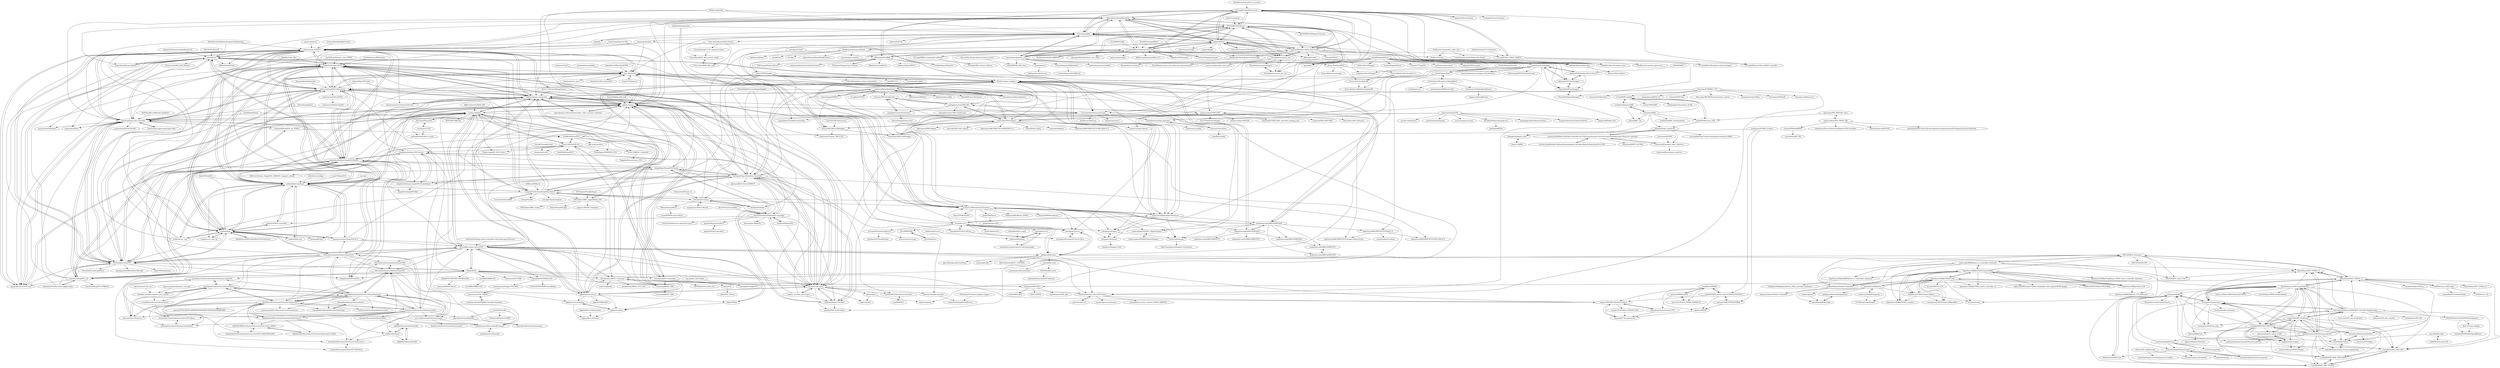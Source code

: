 digraph G {
"loveuav/BlueSkyFlightControl" -> "odriverobotics/ODrive" ["e"=1]
"SkyentificGit/SmallRobotArm" -> "BCN3D/BCN3D-Moveo"
"SkyentificGit/SmallRobotArm" -> "PCrnjak/Faze4-Robotic-arm"
"SkyentificGit/SmallRobotArm" -> "Chris-Annin/AR2"
"SkyentificGit/SmallRobotArm" -> "AngelLM/Thor"
"SkyentificGit/SmallRobotArm" -> "4ndreas/BetaBots-Robot-Arm-Project"
"SkyentificGit/SmallRobotArm" -> "NiryoRobotics/niryo_one"
"SkyentificGit/SmallRobotArm" -> "unlir/XDrive"
"SkyentificGit/SmallRobotArm" -> "PCrnjak/PAROL6-Desktop-robot-arm"
"SkyentificGit/SmallRobotArm" -> "odriverobotics/ODrive"
"SkyentificGit/SmallRobotArm" -> "simplefoc/Arduino-FOC"
"SkyentificGit/SmallRobotArm" -> "jesseweisberg/moveo_ros"
"SkyentificGit/SmallRobotArm" -> "mjbots/moteus"
"SkyentificGit/SmallRobotArm" -> "ToanTech/Deng-s-foc-controller"
"SkyentificGit/SmallRobotArm" -> "odriverobotics/ODriveHardware"
"SkyentificGit/SmallRobotArm" -> "peng-zhihui/Dummy-Robot" ["e"=1]
"pkerspe/ESP-StepperMotor-Server" -> "pkerspe/ESP-FlexyStepper"
"pkerspe/ESP-StepperMotor-Server" -> "Stan-Reifel/FlexyStepper"
"pkerspe/ESP-StepperMotor-Server" -> "gin66/FastAccelStepper"
"simplefoc/Arduino-FOC" -> "odriverobotics/ODrive"
"simplefoc/Arduino-FOC" -> "simplefoc/Arduino-SimpleFOCShield"
"simplefoc/Arduino-FOC" -> "ToanTech/Deng-s-foc-controller"
"simplefoc/Arduino-FOC" -> "vedderb/bldc"
"simplefoc/Arduino-FOC" -> "mjbots/moteus"
"simplefoc/Arduino-FOC" -> "ZhuYanzhen1/miniFOC"
"simplefoc/Arduino-FOC" -> "EFeru/hoverboard-firmware-hack-FOC"
"simplefoc/Arduino-FOC" -> "vedderb/bldc-hardware"
"simplefoc/Arduino-FOC" -> "odriverobotics/ODriveHardware"
"simplefoc/Arduino-FOC" -> "peng-zhihui/Ctrl-FOC-Lite" ["e"=1]
"simplefoc/Arduino-FOC" -> "byDagor/Dagor-Brushless-Controller"
"simplefoc/Arduino-FOC" -> "unlir/XDrive"
"simplefoc/Arduino-FOC" -> "simplefoc/Arduino-FOC-drivers"
"simplefoc/Arduino-FOC" -> "bgkatz/3phase_integrated"
"simplefoc/Arduino-FOC" -> "rene-dev/stmbl"
"openmv/openmv" -> "odriverobotics/ODrive" ["e"=1]
"grbl/grbl" -> "odriverobotics/ODrive" ["e"=1]
"PetoiCamp/OpenCat-Old" -> "mjbots/moteus" ["e"=1]
"PetoiCamp/OpenCat-Old" -> "odriverobotics/ODrive" ["e"=1]
"mit-biomimetics/Cheetah-Software" -> "bgkatz/3phase_integrated" ["e"=1]
"Chris-Annin/AE1-CNC-engraver-router" -> "Chris-Annin/ROS_AR2_moveit_config"
"analogdevicesinc/PyTrinamic" -> "trinamic/TMC-EvalSystem"
"analogdevicesinc/PyTrinamic" -> "NativeDesign/python-tmcl"
"Nate711/StanfordDoggoProject" -> "odriverobotics/ODrive" ["e"=1]
"Nate711/StanfordDoggoProject" -> "bgkatz/3phase_integrated" ["e"=1]
"Nate711/StanfordDoggoProject" -> "mjbots/moteus" ["e"=1]
"hoverboard-robotics/hoverboard-driver" -> "hoverboard-robotics/hoverboard-firmware-hack-FOC"
"hoverboard-robotics/hoverboard-driver" -> "alex-makarov/robaka-ros"
"hoverboard-robotics/hoverboard-driver" -> "victorfdezc/ros2-hoverboard-driver"
"hoverboard-robotics/hoverboard-driver" -> "DataBot-Labs/hoverboard_ros2_control"
"hoverboard-robotics/hoverboard-driver" -> "flo199213/Hoverboard-Firmware-Hack-Gen2"
"hoverboard-robotics/hoverboard-driver" -> "bipropellant/bipropellant-hoverboard-firmware"
"vedderb/vesc_tool" -> "vedderb/bldc" ["e"=1]
"vedderb/vesc_tool" -> "vedderb/bldc-hardware" ["e"=1]
"vedderb/vesc_tool" -> "odriverobotics/ODrive" ["e"=1]
"vedderb/vesc_tool" -> "mjbots/moteus" ["e"=1]
"vedderb/bldc" -> "vedderb/bldc-hardware"
"vedderb/bldc" -> "vedderb/vesc_tool" ["e"=1]
"vedderb/bldc" -> "odriverobotics/ODrive"
"vedderb/bldc" -> "simplefoc/Arduino-FOC"
"vedderb/bldc" -> "vedderb/bldc-tool" ["e"=1]
"vedderb/bldc" -> "odriverobotics/ODriveHardware"
"vedderb/bldc" -> "mjbots/moteus"
"vedderb/bldc" -> "bitdump/BLHeli" ["e"=1]
"vedderb/bldc" -> "ZhuYanzhen1/miniFOC"
"vedderb/bldc" -> "paltatech/VESC-controller" ["e"=1]
"vedderb/bldc" -> "AlkaMotors/AM32-MultiRotor-ESC-firmware" ["e"=1]
"vedderb/bldc" -> "vedderb/vesc_bms_fw" ["e"=1]
"vedderb/bldc" -> "EFeru/hoverboard-firmware-hack-FOC"
"vedderb/bldc" -> "rene-dev/stmbl"
"vedderb/bldc" -> "shamansystems/Cheap-FOCer-2" ["e"=1]
"G-Levine/OpenTorque-Actuator" -> "mjbots/moteus"
"G-Levine/OpenTorque-Actuator" -> "bbokser/sprydrive"
"G-Levine/OpenTorque-Actuator" -> "tinymovr/Tinymovr"
"G-Levine/OpenTorque-Actuator" -> "byDagor/Dagor-Brushless-Controller"
"G-Levine/OpenTorque-Actuator" -> "JoeyByrnes/OpenLeg"
"G-Levine/OpenTorque-Actuator" -> "mawildoer/cycloidal_generator"
"G-Levine/OpenTorque-Actuator" -> "bgkatz/3phase_integrated"
"G-Levine/OpenTorque-Actuator" -> "byDagor/Janus-Controller"
"G-Levine/OpenTorque-Actuator" -> "mjbots/mjmech"
"mjbots/moteus" -> "EPFLXplore/XRE_LeggedRobot_HW"
"mjbots/moteus" -> "bgkatz/3phase_integrated"
"mjbots/moteus" -> "tinymovr/Tinymovr"
"mjbots/moteus" -> "odriverobotics/ODrive"
"mjbots/moteus" -> "simplefoc/Arduino-FOC"
"mjbots/moteus" -> "bgkatz/motorcontrol"
"mjbots/moteus" -> "vedderb/bldc"
"mjbots/moteus" -> "byDagor/Dagor-Brushless-Controller"
"mjbots/moteus" -> "vedderb/bldc-hardware"
"mjbots/moteus" -> "codenocold/dgm"
"mjbots/moteus" -> "odriverobotics/ODriveHardware"
"mjbots/moteus" -> "rene-dev/stmbl"
"mjbots/moteus" -> "open-dynamic-robot-initiative/open_robot_actuator_hardware" ["e"=1]
"mjbots/moteus" -> "G-Levine/OpenTorque-Actuator"
"mjbots/moteus" -> "ZhuYanzhen1/miniFOC"
"EEVengers/ThunderScope" -> "EPFLXplore/XRE_LeggedRobot_HW" ["e"=1]
"EBiCS/EBiCS_Firmware" -> "Koxx3/SmartESC_STM32_v3"
"EBiCS/EBiCS_Firmware" -> "Koxx3/SmartESC_STM32_v2"
"EBiCS/EBiCS_Firmware" -> "stancecoke/BMSBattery_S_controllers_firmware"
"EBiCS/EBiCS_Firmware" -> "jenkie/Arduino-Pedelec-Controller"
"EBiCS/EBiCS_Firmware" -> "EBiCS/EasyDIY-ESC"
"EBiCS/EBiCS_Firmware" -> "EBiCS/EBiCS_motor_FOC"
"EBiCS/EBiCS_Firmware" -> "davidmolony/MESC_Firmware"
"EBiCS/EBiCS_Firmware" -> "hurzhurz/tsdz2"
"joewa/bldc-strip" -> "joewa/open-bldc-hardware"
"joewa/bldc-strip" -> "FedorBel/bldc-driver"
"sim-/tgy" -> "vedderb/bldc-hardware" ["e"=1]
"jesseweisberg/moveo_ros" -> "BCN3D/BCN3D-Moveo"
"jesseweisberg/moveo_ros" -> "andresaraque/centauri6dof"
"jesseweisberg/moveo_ros" -> "Chris-Annin/AR2"
"jesseweisberg/moveo_ros" -> "4ndreas/BetaBots-Robot-Arm-Project"
"jesseweisberg/moveo_ros" -> "Arctos-Robotics/ROS"
"jesseweisberg/moveo_ros" -> "jmichiels/arm"
"jesseweisberg/moveo_ros" -> "yao62995/AS_6Dof_Arm"
"jesseweisberg/moveo_ros" -> "SkyentificGit/SmallRobotArm"
"jesseweisberg/moveo_ros" -> "hobofan/collected-robotic-arms"
"jesseweisberg/moveo_ros" -> "CreativeInquiry/ofxRobotArm"
"jesseweisberg/moveo_ros" -> "4ndreas/Mantis-Robot-Arm"
"olliw42/storm32bgc" -> "vedderb/bldc-hardware" ["e"=1]
"vedderb/bldc-tool" -> "vedderb/bldc-hardware" ["e"=1]
"vedderb/bldc-tool" -> "vedderb/bldc" ["e"=1]
"CarlosGS/Cyclone-PCB-Factory" -> "AngelLM/Thor" ["e"=1]
"s00500/ESPUI" -> "pkerspe/ESP-StepperMotor-Server" ["e"=1]
"rene-dev/stmbl" -> "odriverobotics/ODrive"
"rene-dev/stmbl" -> "odriverobotics/ODriveHardware"
"rene-dev/stmbl" -> "mjbots/moteus"
"rene-dev/stmbl" -> "LinuxCNC/linuxcnc" ["e"=1]
"rene-dev/stmbl" -> "jcchurch13/Mechaduino-Firmware"
"rene-dev/stmbl" -> "vedderb/bldc"
"rene-dev/stmbl" -> "SimeonSimeonovIvanov/FOC-Servo"
"rene-dev/stmbl" -> "vedderb/bldc-hardware"
"rene-dev/stmbl" -> "jcchurch13/Mechaduino-Hardware"
"rene-dev/stmbl" -> "kubabuda/ecat_servo" ["e"=1]
"rene-dev/stmbl" -> "pekkaroi/bldc-drive"
"rene-dev/stmbl" -> "simplefoc/Arduino-FOC"
"rene-dev/stmbl" -> "Misfittech/nano_stepper"
"rene-dev/stmbl" -> "OpenEtherCATsociety/SOES" ["e"=1]
"rene-dev/stmbl" -> "bgkatz/3phase_integrated"
"NiryoRobotics/niryo_one_ros" -> "NiryoRobotics/niryo_one"
"NiryoRobotics/niryo_one_ros" -> "NiryoRobotics/niryo_stepper"
"HaddingtonDynamics/Dexter" -> "zalo/Dexter"
"HaddingtonDynamics/Dexter" -> "cfry/dde"
"HaddingtonDynamics/Dexter" -> "JamesNewton/HybridDiskEncoder"
"HaddingtonDynamics/Dexter" -> "mawildoer/cycloidal_generator"
"HaddingtonDynamics/Dexter" -> "G-Levine/OpenTorque-Actuator"
"HaddingtonDynamics/Dexter" -> "machineagency/jubilee" ["e"=1]
"HaddingtonDynamics/Dexter" -> "kgallspark/Dexter"
"HaddingtonDynamics/Dexter" -> "Chris-Annin/AR2"
"HaddingtonDynamics/Dexter" -> "AngelLM/Thor"
"kbmajeed/adrc_quadrotor" -> "avionicscode/Robust-Attitude-Controller-for-UAV-Using-Dynamic-Inversion-and-Extended-State-Observer-controller"
"kbmajeed/adrc_quadrotor" -> "attaoveisi/Extended_State_Observer"
"kbmajeed/adrc_quadrotor" -> "kbmajeed/adaptive_adrc"
"kbmajeed/adrc_quadrotor" -> "shirunqi/Attitude-Control-of-Quadrotor-based-on-ADRC"
"lucysrausch/hoverboard-firmware-hack" -> "EFeru/hoverboard-firmware-hack-FOC"
"lucysrausch/hoverboard-firmware-hack" -> "bipropellant/bipropellant-hoverboard-firmware"
"lucysrausch/hoverboard-firmware-hack" -> "flo199213/Hoverboard-Firmware-Hack-Gen2"
"lucysrausch/hoverboard-firmware-hack" -> "OpHaCo/hoverbot"
"lucysrausch/hoverboard-firmware-hack" -> "EFeru/hoverboard-sideboard-hack-GD"
"lucysrausch/hoverboard-firmware-hack" -> "p-h-a-i-l/hoverboard-firmware-hack"
"lucysrausch/hoverboard-firmware-hack" -> "larsmm/hoverboard-firmware-hack-bbcar"
"lucysrausch/hoverboard-firmware-hack" -> "EFeru/bldc-motor-control-FOC"
"lucysrausch/hoverboard-firmware-hack" -> "isabellesimova/HoverboardFirmware"
"lucysrausch/hoverboard-firmware-hack" -> "larsmm/hoverboard-firmware-hack-FOC-bbcar"
"lucysrausch/hoverboard-firmware-hack" -> "RoboDurden/Hoverboard-Firmware-Hack-Gen2.x"
"lucysrausch/hoverboard-firmware-hack" -> "salviador/Hoverboard-Board-Hack"
"lucysrausch/hoverboard-firmware-hack" -> "hoverboard-robotics/hoverboard-driver"
"lucysrausch/hoverboard-firmware-hack" -> "Jana-Marie/transpOtterNG"
"lucysrausch/hoverboard-firmware-hack" -> "alex-makarov/robaka-ros"
"LuSeKa/HoverBot" -> "CharlestonRobotics/ChIMP"
"LuSeKa/HoverBot" -> "isabellesimova/HoverboardFirmware"
"LuSeKa/HoverBot" -> "Jana-Marie/transpOtterNG"
"FlorianWilk/SpotMicroAI" -> "mjbots/moteus" ["e"=1]
"XRobots/openDog" -> "SkyentificGit/SmallRobotArm" ["e"=1]
"XRobots/openDog" -> "mjbots/moteus" ["e"=1]
"XRobots/openDog" -> "Chris-Annin/AR2" ["e"=1]
"XRobots/openDog" -> "bgkatz/3phase_integrated" ["e"=1]
"NiryoRobotics/niryo_one" -> "NiryoRobotics/niryo_one_ros"
"NiryoRobotics/niryo_one" -> "NiryoRobotics/niryo_stepper"
"NiryoRobotics/niryo_one" -> "BCN3D/BCN3D-Moveo"
"NiryoRobotics/niryo_one" -> "4ndreas/BetaBots-Robot-Arm-Project"
"NiryoRobotics/niryo_one" -> "AngelLM/Thor"
"NiryoRobotics/niryo_one" -> "SkyentificGit/SmallRobotArm"
"NiryoRobotics/niryo_one" -> "NiryoRobotics/niryo_one_industrial_demonstrators"
"NiryoRobotics/niryo_one" -> "Chris-Annin/AR2"
"NiryoRobotics/niryo_one" -> "marcostrullato/open_niryo_one"
"scooterhacking/firmware" -> "scooterhacking/NinebotCrypto"
"scooterhacking/firmware" -> "etransport/py9b"
"scooterhacking/firmware" -> "scooterhacking/ninebot-esx-patcher"
"scooterhacking/firmware" -> "scooterhacking/wiki"
"scooterhacking/firmware" -> "CamiAlfa/stlink_m365_BLE"
"jmichiels/arm" -> "kkumpa/ros-robotic-arm"
"augisbud/m365_dashboard" -> "smartinick/esp32_xiaomi_m365"
"augisbud/m365_dashboard" -> "fogbox/m365_display"
"augisbud/m365_dashboard" -> "BotoX/xiaomi-m365-compatible-bms"
"augisbud/m365_dashboard" -> "camcamfresh/Xiaomi-M365-BLE-Controller-Replacement"
"augisbud/m365_dashboard" -> "CamiAlfa/M365-BLE-PROTOCOL"
"augisbud/m365_dashboard" -> "etransport/ninebot-docs"
"augisbud/m365_dashboard" -> "BotoX/xiaomi-m365-firmware-patcher"
"augisbud/m365_dashboard" -> "heardrwt/Xiaomi-M365-Display"
"augisbud/m365_dashboard" -> "maisi/M365-Power"
"augisbud/m365_dashboard" -> "CamiAlfa/stlink_m365_BLE"
"augisbud/m365_dashboard" -> "Koxx3/SmartESC_STM32_v3"
"augisbud/m365_dashboard" -> "etransport/m365-bms-emu"
"augisbud/m365_dashboard" -> "CamiAlfa/M365_BMS_EMULATOR"
"augisbud/m365_dashboard" -> "salvamr/m365-ble-msg-builder"
"OpenSourceEBike/TSDZ2-Smart-EBike" -> "OpenSourceEBike/TSDZ2_wiki"
"OpenSourceEBike/TSDZ2-Smart-EBike" -> "OpenSourceEBike/Color_LCD"
"OpenSourceEBike/TSDZ2-Smart-EBike" -> "emmebrusa/TSDZ2-Smart-EBike-1"
"OpenSourceEBike/TSDZ2-Smart-EBike" -> "stancecoke/BMSBattery_S_controllers_firmware"
"OpenSourceEBike/TSDZ2-Smart-EBike" -> "OpenSourceEBike/TSDZ2_motor_controller_v2"
"OpenSourceEBike/TSDZ2-Smart-EBike" -> "OpenSourceEBike/TSDZ2_wireless"
"OpenSourceEBike/TSDZ2-Smart-EBike" -> "OpenSourceEBike/TongSheng_TSDZ2_motor_controller_firmware"
"OpenSourceEBike/TSDZ2-Smart-EBike" -> "OpenSourceEBike/BMSBattery_S_controllers_firmware"
"OpenSourceEBike/TSDZ2-Smart-EBike" -> "emmebrusa/TSDZ2-Smart-EBike-860C"
"OpenSourceEBike/TSDZ2-Smart-EBike" -> "OpenSourceEBike/SW102_LCD_Bluetooth"
"OpenSourceEBike/TSDZ2-Smart-EBike" -> "qmarco/TSDZ2-Smart-EBike-compatible-with-original-VlCD6-display"
"OpenSourceEBike/TSDZ2-Smart-EBike" -> "jenkie/Arduino-Pedelec-Controller"
"OpenSourceEBike/TSDZ2-Smart-EBike" -> "EBiCS/EBiCS_Firmware"
"OpenSourceEBike/TSDZ2-Smart-EBike" -> "TSDZ2-ESP32/TSDZ2-ESP32-Wiki"
"FrauBluher/PMSM" -> "lestums/PMSM-28335"
"FrauBluher/PMSM" -> "lehn85/PMSM-vector-control-STM32F103C8T6"
"FrauBluher/PMSM" -> "zhjiehua/PMSM"
"FrauBluher/PMSM" -> "natsu1211/F2812_PMSM_SVPWM_PI"
"FrauBluher/PMSM" -> "sangseu/SW1800_MotorFOCDriver"
"makerbase-mks/MKS-SERVO42A" -> "makerbase-mks/MKS-SERVO57A"
"p-h-a-i-l/hoverboard-firmware-hack" -> "bipropellant/bipropellant-hoverboard-firmware"
"p-h-a-i-l/hoverboard-firmware-hack" -> "isabellesimova/HoverboardFirmware"
"p-h-a-i-l/hoverboard-firmware-hack" -> "RoboDurden/hoverboard-firmware-hack"
"etransport/ninebot-docs" -> "etransport/py9b"
"etransport/ninebot-docs" -> "Ch4rlus/ninebot_firmware"
"etransport/ninebot-docs" -> "CamiAlfa/M365-BLE-PROTOCOL"
"etransport/ninebot-docs" -> "Koxx3/SmartESC_STM32_v3"
"etransport/ninebot-docs" -> "camcamfresh/Xiaomi-M365-BLE-Controller-Replacement"
"etransport/ninebot-docs" -> "CamiAlfa/M365_DRV_STLINK"
"etransport/ninebot-docs" -> "BotoX/xiaomi-m365-compatible-bms"
"etransport/ninebot-docs" -> "fgorina/9BMetrics"
"etransport/ninebot-docs" -> "Koxx3/SmartESC_STM32_v2"
"etransport/ninebot-docs" -> "etransport/m365-bms-emu"
"BotoX/xiaomi-m365-firmware-patcher" -> "BotoX/xiaomi-m365-compatible-bms"
"BotoX/xiaomi-m365-firmware-patcher" -> "CamiAlfa/M365-BLE-PROTOCOL"
"BotoX/xiaomi-m365-firmware-patcher" -> "augisbud/m365_dashboard"
"BotoX/xiaomi-m365-firmware-patcher" -> "CamiAlfa/stlink_m365_BLE"
"BotoX/xiaomi-m365-firmware-patcher" -> "camcamfresh/Xiaomi-M365-BLE-Controller-Replacement"
"BotoX/xiaomi-m365-firmware-patcher" -> "etransport/py9b"
"BotoX/xiaomi-m365-firmware-patcher" -> "etransport/ninebot-docs"
"BotoX/xiaomi-m365-firmware-patcher" -> "Koxx3/SmartESC_STM32_v2"
"BotoX/xiaomi-m365-firmware-patcher" -> "Koxx3/SmartESC_STM32_v3"
"BotoX/xiaomi-m365-firmware-patcher" -> "CamiAlfa/M365_BMS_EMULATOR"
"BotoX/xiaomi-m365-firmware-patcher" -> "CamiAlfa/M365_DRV_STLINK"
"BotoX/xiaomi-m365-firmware-patcher" -> "scooterhacking/firmware"
"BotoX/xiaomi-m365-firmware-patcher" -> "maisi/M365-Power"
"BotoX/xiaomi-m365-firmware-patcher" -> "lukaville/mijia-scooter-reverse-engineering"
"BotoX/xiaomi-m365-firmware-patcher" -> "itskenny0/ninebot-max-g30-firmware-patcher"
"Cking616/Adavance_PID" -> "lvniqi/ADRC-matlab"
"Cking616/Adavance_PID" -> "kbmajeed/adrc_quadrotor"
"meton-robean/SPO_BPNN_PID" -> "realxmx/PIDwithBPNN"
"meton-robean/SPO_BPNN_PID" -> "taliegemen/Neural-Network-Adaptive-PID-Controller"
"meton-robean/SPO_BPNN_PID" -> "ZhihuaZhang-as/PSO-PID"
"meton-robean/SPO_BPNN_PID" -> "qiuwenhui/PID_MATLAB_Learn"
"meton-robean/SPO_BPNN_PID" -> "zhoudabian/PID-Control-System-Based-on-Optimized-Back-Propagation-Neural-Network"
"Jana-Marie/transpOtterNG" -> "Jana-Marie/hoverboard-breakout"
"linyicheng1/motorControl_FOC" -> "haoyang877/foc-pmsm-test"
"linyicheng1/motorControl_FOC" -> "sangseu/SW1800_MotorFOCDriver"
"bdring/midTbot_esp32" -> "bullestock/4xidraw" ["e"=1]
"TianfaYao/ADRC" -> "wustflywithdream/ADRC"
"TianfaYao/ADRC" -> "lvniqi/ADRC-matlab"
"TianfaYao/ADRC" -> "TianfaYao/ADRC_AutoQuadrotor"
"TianfaYao/ADRC" -> "Cking616/Adavance_PID"
"TianfaYao/ADRC" -> "kbmajeed/adrc_quadrotor"
"TianfaYao/ADRC" -> "kbmajeed/adaptive_adrc"
"TianfaYao/ADRC" -> "JcZou/ADRC_Lib"
"NiryoRobotics/niryo_stepper" -> "NiryoRobotics/niryo_one_ros"
"bgkatz/3phase_integrated" -> "bgkatz/motorcontrol"
"bgkatz/3phase_integrated" -> "bgkatz/SPIne"
"bgkatz/3phase_integrated" -> "mjbots/moteus"
"bgkatz/3phase_integrated" -> "mit-biomimetics/Cheetah-Software" ["e"=1]
"bgkatz/3phase_integrated" -> "odriverobotics/ODriveHardware"
"bgkatz/3phase_integrated" -> "tinymovr/Tinymovr"
"bgkatz/3phase_integrated" -> "odriverobotics/ODrive"
"bgkatz/3phase_integrated" -> "byDagor/Dagor-Brushless-Controller"
"bgkatz/3phase_integrated" -> "codenocold/dgm"
"bgkatz/3phase_integrated" -> "vedderb/bldc-hardware"
"bgkatz/3phase_integrated" -> "bgkatz/actuator"
"bgkatz/3phase_integrated" -> "simplefoc/Arduino-FOC"
"bgkatz/3phase_integrated" -> "open-dynamic-robot-initiative/open_robot_actuator_hardware" ["e"=1]
"bgkatz/3phase_integrated" -> "WangXuan95/FPGA-FOC" ["e"=1]
"bgkatz/3phase_integrated" -> "bgkatz/motor-modeling"
"flo199213/Hoverboard-Firmware-Hack-Gen2" -> "EFeru/hoverboard-sideboard-hack-GD"
"flo199213/Hoverboard-Firmware-Hack-Gen2" -> "krisstakos/Hoverboard-Firmware-Hack-Gen2.1"
"flo199213/Hoverboard-Firmware-Hack-Gen2" -> "bipropellant/bipropellant-hoverboard-firmware"
"flo199213/Hoverboard-Firmware-Hack-Gen2" -> "RoboDurden/Hoverboard-Firmware-Hack-Gen2.x"
"flo199213/Hoverboard-Firmware-Hack-Gen2" -> "lucysrausch/hoverboard-firmware-hack"
"flo199213/Hoverboard-Firmware-Hack-Gen2" -> "hoverboard-robotics/hoverboard-driver"
"flo199213/Hoverboard-Firmware-Hack-Gen2" -> "gaucho1978/CHEAP-LAWNMOWER-ROBOT-FROM-HOVERBOARD"
"flo199213/Hoverboard-Firmware-Hack-Gen2" -> "larsmm/hoverboard-firmware-hack-bbcar"
"flo199213/Hoverboard-Firmware-Hack-Gen2" -> "gearsincorg/Hoverboards-for-assistive-devices"
"flo199213/Hoverboard-Firmware-Hack-Gen2" -> "larsmm/hoverboard-firmware-hack-FOC-bbcar"
"flo199213/Hoverboard-Firmware-Hack-Gen2" -> "EFeru/hoverboard-sideboard-hack-STM"
"flo199213/Hoverboard-Firmware-Hack-Gen2" -> "isabellesimova/HoverboardFirmware"
"flo199213/Hoverboard-Firmware-Hack-Gen2" -> "cloidnerux/hoverboard-firmware-hack"
"flo199213/Hoverboard-Firmware-Hack-Gen2" -> "bipropellant/bipropellant-hoverboard-api"
"flo199213/Hoverboard-Firmware-Hack-Gen2" -> "AILIFE4798/Hoverboard-Firmware-Hack-Gen2.x-MM32"
"bipropellant/bipropellant-hoverboard-firmware" -> "flo199213/Hoverboard-Firmware-Hack-Gen2"
"bipropellant/bipropellant-hoverboard-firmware" -> "p-h-a-i-l/hoverboard-firmware-hack"
"bipropellant/bipropellant-hoverboard-firmware" -> "lucysrausch/hoverboard-firmware-hack"
"bipropellant/bipropellant-hoverboard-firmware" -> "bipropellant/bipropellant-hoverboard-api"
"bipropellant/bipropellant-hoverboard-firmware" -> "alex-makarov/robaka-ros"
"bipropellant/bipropellant-hoverboard-firmware" -> "isabellesimova/HoverboardFirmware"
"bipropellant/bipropellant-hoverboard-firmware" -> "EFeru/hoverboard-sideboard-hack-GD"
"bipropellant/bipropellant-hoverboard-firmware" -> "bipropellant/bipropellant-protocol"
"bipropellant/bipropellant-hoverboard-firmware" -> "hoverboard-robotics/hoverboard-driver"
"bipropellant/bipropellant-hoverboard-firmware" -> "cloidnerux/hoverboard-firmware-hack"
"bipropellant/bipropellant-hoverboard-firmware" -> "hoverboard-robotics/hoverboard-firmware-hack-FOC"
"bipropellant/bipropellant-hoverboard-firmware" -> "OpHaCo/hoverbot"
"bipropellant/bipropellant-hoverboard-firmware" -> "EFeru/hoverboard-firmware-hack-FOC"
"bipropellant/bipropellant-hoverboard-firmware" -> "larsmm/hoverboard-firmware-hack-bbcar"
"bipropellant/bipropellant-hoverboard-firmware" -> "gearsincorg/Hoverboards-for-assistive-devices"
"bipropellant/bipropellant-hoverboard-api" -> "bipropellant/bipropellant-protocol"
"rani-i/Mi365Locker" -> "chilik/Mi365Locker-iOS"
"rani-i/Mi365Locker" -> "maisi/M365-Power"
"bgkatz/SPIne" -> "bgkatz/3phase_integrated"
"bgkatz/SPIne" -> "bgkatz/actuator"
"MorvanZhou/train-robot-arm-from-scratch" -> "yao62995/AS_6Dof_Arm" ["e"=1]
"chilik/Mi365Locker-iOS" -> "rani-i/Mi365Locker"
"BotoX/xiaomi-m365-compatible-bms" -> "BotoX/xiaomi-m365-firmware-patcher"
"BotoX/xiaomi-m365-compatible-bms" -> "augisbud/m365_dashboard"
"BotoX/xiaomi-m365-compatible-bms" -> "camcamfresh/Xiaomi-M365-BLE-Controller-Replacement"
"BotoX/xiaomi-m365-compatible-bms" -> "etransport/ninebot-docs"
"BotoX/xiaomi-m365-compatible-bms" -> "CamiAlfa/stlink_m365_BLE"
"BotoX/xiaomi-m365-compatible-bms" -> "Koxx3/SmartESC_STM32_v3"
"BotoX/xiaomi-m365-compatible-bms" -> "Koxx3/SmartESC_STM32_v2"
"BotoX/xiaomi-m365-compatible-bms" -> "kolins-cz/Smart-BMS-Bluetooth-ESP32" ["e"=1]
"BotoX/xiaomi-m365-compatible-bms" -> "CamiAlfa/M365_BMS_EMULATOR"
"BotoX/xiaomi-m365-compatible-bms" -> "etransport/py9b"
"BotoX/xiaomi-m365-compatible-bms" -> "CamiAlfa/M365-BLE-PROTOCOL"
"BotoX/xiaomi-m365-compatible-bms" -> "bres55/Smart-BMS-arduino-Reader" ["e"=1]
"BotoX/xiaomi-m365-compatible-bms" -> "CamiAlfa/M365_DRV_STLINK"
"BotoX/xiaomi-m365-compatible-bms" -> "etransport/m365-bms-emu"
"BotoX/xiaomi-m365-compatible-bms" -> "fogbox/m365_display"
"horychen/ACMSIMC_TUT" -> "horychen/ACMSimPy"
"horychen/ACMSIMC_TUT" -> "Seanxinyuan/Resources"
"horychen/ACMSIMC_TUT" -> "horychen/Publications"
"horychen/ACMSIMC_TUT" -> "chongweiwang/MCS_V1"
"horychen/ACMSIMC_TUT" -> "SimeonSimeonovIvanov/FOC-Servo"
"horychen/ACMSIMC_TUT" -> "bgkatz/3phase_integrated"
"horychen/ACMSIMC_TUT" -> "lvniqi/ADRC-matlab"
"horychen/ACMSIMC_TUT" -> "horychen/PidTuner"
"horychen/ACMSIMC_TUT" -> "Microchip-MPLAB-Harmony/motor_control"
"horychen/ACMSIMC_TUT" -> "EFeru/bldc-motor-control-FOC"
"horychen/ACMSIMC_TUT" -> "chongweiwang/CtrlSim"
"Chris-Annin/ROS_AR2_urdf" -> "Chris-Annin/ROS_AR2_moveit_config"
"Chris-Annin/ROS_AR2_moveit_config" -> "Chris-Annin/ROS_AR2_urdf"
"Stan-Reifel/SpeedyStepper" -> "Stan-Reifel/FlexyStepper"
"isabellesimova/HoverboardFirmware" -> "isabellesimova/Hoverbot"
"bipropellant/bipropellant-protocol" -> "bipropellant/bipropellant-hoverboard-api"
"stancecoke/BMSBattery_S_controllers_firmware" -> "EBiCS/EBiCS_Firmware"
"stancecoke/BMSBattery_S_controllers_firmware" -> "jenkie/Arduino-Pedelec-Controller"
"stancecoke/BMSBattery_S_controllers_firmware" -> "OpenSourceEBike/BMSBattery_S_controllers_firmware"
"stancecoke/BMSBattery_S_controllers_firmware" -> "OpenSourceEBike/TSDZ2-Smart-EBike"
"stancecoke/BMSBattery_S_controllers_firmware" -> "Koxx3/SmartESC_STM32_v3"
"stancecoke/BMSBattery_S_controllers_firmware" -> "OpenSourceEBike/TSDZ2_wireless"
"stancecoke/BMSBattery_S_controllers_firmware" -> "BotoX/xiaomi-m365-compatible-bms"
"CamiAlfa/M365-BLE-PROTOCOL" -> "camcamfresh/Xiaomi-M365-BLE-Controller-Replacement"
"CamiAlfa/M365-BLE-PROTOCOL" -> "etransport/ninebot-docs"
"CamiAlfa/M365-BLE-PROTOCOL" -> "salvamr/m365-ble-msg-builder"
"CamiAlfa/M365-BLE-PROTOCOL" -> "maisi/M365-Power"
"CamiAlfa/M365-BLE-PROTOCOL" -> "BotoX/xiaomi-m365-firmware-patcher"
"CamiAlfa/M365-BLE-PROTOCOL" -> "CamiAlfa/stlink_m365_BLE"
"CamiAlfa/M365-BLE-PROTOCOL" -> "augisbud/m365_dashboard"
"CamiAlfa/M365-BLE-PROTOCOL" -> "lukaville/mijia-scooter-reverse-engineering"
"CamiAlfa/M365-BLE-PROTOCOL" -> "BotoX/xiaomi-m365-compatible-bms"
"CamiAlfa/M365-BLE-PROTOCOL" -> "CamiAlfa/M365_BMS_EMULATOR"
"CamiAlfa/M365-BLE-PROTOCOL" -> "smartinick/esp32_xiaomi_m365"
"CamiAlfa/M365-BLE-PROTOCOL" -> "etransport/py9b"
"CamiAlfa/M365-BLE-PROTOCOL" -> "CamiAlfa/M365_DRV_STLINK"
"CamiAlfa/M365-BLE-PROTOCOL" -> "fogbox/m365_display"
"CamiAlfa/M365-BLE-PROTOCOL" -> "fgorina/9BMetrics"
"kbmajeed/adaptive_adrc" -> "Joiner12/ADRC"
"analogdevicesinc/TMC-API" -> "trinamic/TMC-EvalSystem"
"analogdevicesinc/TMC-API" -> "teemuatlut/TMCStepper"
"analogdevicesinc/TMC-API" -> "analogdevicesinc/PyTrinamic"
"analogdevicesinc/TMC-API" -> "analogdevicesinc/TMC-EvalSystem"
"analogdevicesinc/TMC-API" -> "janelia-arduino/TMC2209"
"wustflywithdream/ADRC" -> "lvniqi/ADRC-matlab"
"wustflywithdream/ADRC" -> "TianfaYao/ADRC"
"wustflywithdream/ADRC" -> "JcZou/ADRC_Lib"
"junqiangwu/STM32_Projects" -> "hotsauce1861/STM32-PMSM" ["e"=1]
"junqiangwu/STM32_Projects" -> "lehn85/PMSM-vector-control-STM32F103C8T6" ["e"=1]
"junqiangwu/STM32_Projects" -> "GUAIK-ORG/CawFOC" ["e"=1]
"mawildoer/cycloidal_generator" -> "benbreen/Cycloidal"
"mawildoer/cycloidal_generator" -> "dsuarezv/GearSolver"
"OpenSourceEBike/TSDZ2_wiki" -> "OpenSourceEBike/TSDZ2-Smart-EBike"
"OpenSourceEBike/TSDZ2_wiki" -> "emmebrusa/TSDZ2-Smart-EBike-1"
"OpenSourceEBike/TSDZ2_wiki" -> "OpenSourceEBike/Color_LCD"
"OpenSourceEBike/TSDZ2_wiki" -> "emmebrusa/TSDZ2-Smart-EBike-860C"
"OpenSourceEBike/TSDZ2_wiki" -> "hurzhurz/tsdz2"
"OpenSourceEBike/TSDZ2_wiki" -> "jenkie/Arduino-Pedelec-Controller"
"OpenSourceEBike/TSDZ2_wiki" -> "OpenSourceEBike/TSDZ2_wireless"
"OpenSourceEBike/TSDZ2_wiki" -> "anszom/SW102_LCD"
"OpenSourceEBike/TSDZ2_wiki" -> "qmarco/TSDZ2-Smart-EBike-compatible-with-original-VlCD6-display"
"OpenSourceEBike/TSDZ2_wiki" -> "danielnilsson9/bbs-fw"
"OpenSourceEBike/TSDZ2_wiki" -> "TSDZ2-ESP32/TSDZ2-ESP32-Wiki"
"OpenSourceEBike/TSDZ2_wiki" -> "OpenSourceEBike/TSDZ2_motor_controller_v2"
"hyperstepper/NEMA17-HyperStepper" -> "hyperstepper/NEMA23-HyperStepper"
"avionicscode/Attitude-Optimal-Backstepping-Controller-Based-Quaternion-for-a-UAV" -> "avionicscode/Robust-Attitude-Controller-for-UAV-Using-Dynamic-Inversion-and-Extended-State-Observer-controller"
"camcamfresh/Xiaomi-M365-BLE-Controller-Replacement" -> "CamiAlfa/M365-BLE-PROTOCOL"
"camcamfresh/Xiaomi-M365-BLE-Controller-Replacement" -> "BotoX/xiaomi-m365-compatible-bms"
"camcamfresh/Xiaomi-M365-BLE-Controller-Replacement" -> "augisbud/m365_dashboard"
"camcamfresh/Xiaomi-M365-BLE-Controller-Replacement" -> "etransport/ninebot-docs"
"camcamfresh/Xiaomi-M365-BLE-Controller-Replacement" -> "salvamr/m365-ble-msg-builder"
"camcamfresh/Xiaomi-M365-BLE-Controller-Replacement" -> "Ursescu/m365_esp_dashboard"
"camcamfresh/Xiaomi-M365-BLE-Controller-Replacement" -> "alexocn/m365_bms_monitor"
"camcamfresh/Xiaomi-M365-BLE-Controller-Replacement" -> "Koxx3/SmartESC_STM32_v2"
"camcamfresh/Xiaomi-M365-BLE-Controller-Replacement" -> "M4GNV5/DocGreenESA5000-Dashboard"
"camcamfresh/Xiaomi-M365-BLE-Controller-Replacement" -> "maisi/M365-Power"
"camcamfresh/Xiaomi-M365-BLE-Controller-Replacement" -> "michaljach/m365-info"
"camcamfresh/Xiaomi-M365-BLE-Controller-Replacement" -> "CamiAlfa/stlink_m365_BLE"
"camcamfresh/Xiaomi-M365-BLE-Controller-Replacement" -> "Koxx3/SmartESC_STM32_v3"
"uStepper/uStepperS" -> "uStepper/uStepper-S-lite"
"uStepper/uStepperS" -> "uStepper/uStepper"
"danithebest91/ServoStrap" -> "misan/dcservo"
"danithebest91/ServoStrap" -> "ottoragam/Brushed-DC-Servo-Drive"
"pgrady3/EasyController2" -> "pgrady3/EasyController3"
"SZiv/RAMPSSB" -> "SZiv/StepServo"
"lehn85/PMSM-vector-control-STM32F103C8T6" -> "zhjiehua/PMSM"
"lehn85/PMSM-vector-control-STM32F103C8T6" -> "sangseu/SW1800_MotorFOCDriver"
"lehn85/PMSM-vector-control-STM32F103C8T6" -> "hotsauce1861/STM32-PMSM"
"lehn85/PMSM-vector-control-STM32F103C8T6" -> "FrauBluher/PMSM"
"HelaFaye/NineRiFt-Lite" -> "etransport/py9b"
"lestums/PMSM-28335" -> "natsu1211/F2812_PMSM_SVPWM_PI"
"lestums/PMSM-28335" -> "linyicheng1/motorControl_FOC"
"lestums/PMSM-28335" -> "FrauBluher/PMSM"
"zhjiehua/PMSM" -> "haoyang877/foc-pmsm-test"
"trinamic/TMC-EvalSystem" -> "analogdevicesinc/TMC-API"
"trinamic/TMC-EvalSystem" -> "analogdevicesinc/PyTrinamic"
"Stan-Reifel/FlexyStepper" -> "Stan-Reifel/SpeedyStepper"
"Stan-Reifel/FlexyStepper" -> "pkerspe/ESP-FlexyStepper"
"alex-makarov/robaka-ros" -> "hoverboard-robotics/hoverboard-driver"
"alex-makarov/robaka-ros" -> "hoverboard-robotics/hoverboard-firmware-hack-FOC"
"alex-makarov/robaka-ros" -> "bipropellant/bipropellant-hoverboard-firmware"
"larsmm/hoverboard-firmware-hack-bbcar" -> "larsmm/hoverboard-firmware-hack-FOC-bbcar"
"etransport/py9b" -> "etransport/ninebot-docs"
"etransport/py9b" -> "HelaFaye/NineRiFt-Lite"
"etransport/py9b" -> "BernardoCovas/ScooterProtocol"
"etransport/py9b" -> "scooterhacking/NinebotCrypto"
"etransport/py9b" -> "itskenny0/ninebot-max-g30-firmware-patcher"
"hyperstepper/NEMA23-HyperStepper" -> "hyperstepper/NEMA17-HyperStepper"
"maisi/M365-Power" -> "salvamr/m365-ble-msg-builder"
"maisi/M365-Power" -> "lukaville/mijia-scooter-reverse-engineering"
"isabellesimova/Hoverbot" -> "isabellesimova/HoverboardFirmware"
"smartinick/esp32_xiaomi_m365" -> "fogbox/m365_display"
"smartinick/esp32_xiaomi_m365" -> "augisbud/m365_dashboard"
"makerbase-mks/MKS-SERVO57A" -> "makerbase-mks/MKS-SERVO57B"
"ruanpei1010/3demo_DSP2812_MC" -> "haoyang877/foc-pmsm-test"
"OpenSourceEBike/Color_LCD" -> "OpenSourceEBike/SW102_LCD_Bluetooth"
"OpenSourceEBike/Color_LCD" -> "OpenSourceEBike/TSDZ2-Smart-EBike"
"OpenSourceEBike/Color_LCD" -> "OpenSourceEBike/TSDZ2_wiki"
"salvamr/m365-ble-msg-builder" -> "maisi/M365-Power"
"salvamr/m365-ble-msg-builder" -> "lanrat/m365-toolbox"
"fogbox/m365_display" -> "smartinick/esp32_xiaomi_m365"
"fogbox/m365_display" -> "heardrwt/Xiaomi-M365-Display"
"bgkatz/actuator" -> "bgkatz/Dyno-Software"
"bgkatz/actuator" -> "bgkatz/motor-modeling"
"SZiv/StepServo" -> "SZiv/RAMPSSB"
"iliasam/OpenTOFLidar" -> "odriverobotics/ODriveHardware" ["e"=1]
"iliasam/OpenTOFLidar" -> "bgkatz/3phase_integrated" ["e"=1]
"Neumi/ethersweep" -> "creapunk/CLN-ClosedLoopNemaDriver"
"Neumi/ethersweep" -> "Twisted-Fields/rp2040-motor-controller"
"Neumi/ethersweep" -> "mjbots/moteus"
"Neumi/ethersweep" -> "TkkrLab/LinearMotor"
"Neumi/ethersweep" -> "AxxAxx/AxxSolder" ["e"=1]
"Neumi/ethersweep" -> "wagiminator/Power-Boards" ["e"=1]
"Neumi/ethersweep" -> "jcchurch13/Mechaduino-Firmware"
"EFeru/hoverboard-firmware-hack-FOC" -> "lucysrausch/hoverboard-firmware-hack"
"EFeru/hoverboard-firmware-hack-FOC" -> "EFeru/bldc-motor-control-FOC"
"EFeru/hoverboard-firmware-hack-FOC" -> "bipropellant/bipropellant-hoverboard-firmware"
"EFeru/hoverboard-firmware-hack-FOC" -> "simplefoc/Arduino-FOC"
"EFeru/hoverboard-firmware-hack-FOC" -> "flo199213/Hoverboard-Firmware-Hack-Gen2"
"EFeru/hoverboard-firmware-hack-FOC" -> "EFeru/hoverboard-sideboard-hack-GD"
"EFeru/hoverboard-firmware-hack-FOC" -> "vedderb/bldc"
"EFeru/hoverboard-firmware-hack-FOC" -> "ZhuYanzhen1/miniFOC"
"EFeru/hoverboard-firmware-hack-FOC" -> "odriverobotics/ODrive"
"EFeru/hoverboard-firmware-hack-FOC" -> "RoboDurden/Hoverboard-Firmware-Hack-Gen2.x"
"EFeru/hoverboard-firmware-hack-FOC" -> "larsmm/hoverboard-firmware-hack-FOC-bbcar"
"EFeru/hoverboard-firmware-hack-FOC" -> "EFeru/hoverboard-sideboard-hack-STM"
"EFeru/hoverboard-firmware-hack-FOC" -> "shamansystems/Cheap-FOCer-2" ["e"=1]
"EFeru/hoverboard-firmware-hack-FOC" -> "rene-dev/stmbl"
"EFeru/hoverboard-firmware-hack-FOC" -> "hoverboard-robotics/hoverboard-driver"
"T-Kuhn/HighPrecisionStepperJuggler" -> "jcchurch13/Mechaduino-Hardware"
"T-Kuhn/HighPrecisionStepperJuggler" -> "tinymovr/Tinymovr"
"T-Kuhn/HighPrecisionStepperJuggler" -> "bgkatz/3phase_integrated"
"T-Kuhn/HighPrecisionStepperJuggler" -> "byDagor/Dagor-Brushless-Controller"
"PCrnjak/Faze4-Robotic-arm" -> "SkyentificGit/SmallRobotArm"
"PCrnjak/Faze4-Robotic-arm" -> "AngelLM/Thor"
"PCrnjak/Faze4-Robotic-arm" -> "PCrnjak/PAROL6-Desktop-robot-arm"
"PCrnjak/Faze4-Robotic-arm" -> "PCrnjak/CM6_COBOT_ROBOT"
"PCrnjak/Faze4-Robotic-arm" -> "BCN3D/BCN3D-Moveo"
"PCrnjak/Faze4-Robotic-arm" -> "4ndreas/BetaBots-Robot-Arm-Project"
"PCrnjak/Faze4-Robotic-arm" -> "hobofan/collected-robotic-arms"
"PCrnjak/Faze4-Robotic-arm" -> "Chris-Annin/AR2"
"PCrnjak/Faze4-Robotic-arm" -> "adamb314/ServoProject" ["e"=1]
"PCrnjak/Faze4-Robotic-arm" -> "PCrnjak/S-Drive-Firmware"
"PCrnjak/Faze4-Robotic-arm" -> "PCrnjak/Spectral-Micro-BLDC-controller"
"PCrnjak/Faze4-Robotic-arm" -> "DDeGonge/OS-ARM"
"PCrnjak/Faze4-Robotic-arm" -> "G-Levine/OpenTorque-Actuator"
"PCrnjak/Faze4-Robotic-arm" -> "byDagor/Dagor-Brushless-Controller"
"PCrnjak/Faze4-Robotic-arm" -> "mawildoer/cycloidal_generator"
"open-dynamic-robot-initiative/open_robot_actuator_hardware" -> "mjbots/moteus" ["e"=1]
"open-dynamic-robot-initiative/open_robot_actuator_hardware" -> "bgkatz/3phase_integrated" ["e"=1]
"ToanTech/py-apple-quadruped-robot" -> "ToanTech/Deng-s-foc-controller" ["e"=1]
"FASTSHIFT/WatchX" -> "unlir/XDrive" ["e"=1]
"AlkaMotors/AM32-MultiRotor-ESC-firmware" -> "vedderb/bldc" ["e"=1]
"OpenEtherCATsociety/SOEM" -> "rene-dev/stmbl" ["e"=1]
"shamansystems/Cheap-FOCer-2" -> "vedderb/bldc-hardware" ["e"=1]
"shamansystems/Cheap-FOCer-2" -> "tinymovr/Tinymovr" ["e"=1]
"shamansystems/Cheap-FOCer-2" -> "vedderb/bldc" ["e"=1]
"shamansystems/Cheap-FOCer-2" -> "EFeru/bldc-motor-control-FOC" ["e"=1]
"shamansystems/Cheap-FOCer-2" -> "mjbots/moteus" ["e"=1]
"simplefoc/Arduino-SimpleFOCShield" -> "simplefoc/Arduino-FOC"
"simplefoc/Arduino-SimpleFOCShield" -> "peng-zhihui/Ctrl-FOC-Lite" ["e"=1]
"simplefoc/Arduino-SimpleFOCShield" -> "simplefoc/Arduino-FOC-drivers"
"simplefoc/Arduino-SimpleFOCShield" -> "simplefoc/Arduino-SimpleFOC-PowerShield"
"simplefoc/Arduino-SimpleFOCShield" -> "ToanTech/Deng-s-foc-controller"
"simplefoc/Arduino-SimpleFOCShield" -> "odriverobotics/ODriveHardware"
"simplefoc/Arduino-SimpleFOCShield" -> "JorgeMaker/SimpleFOCStudio"
"simplefoc/Arduino-SimpleFOCShield" -> "odriverobotics/ODrive"
"simplefoc/Arduino-SimpleFOCShield" -> "ZhuYanzhen1/miniFOC"
"simplefoc/Arduino-SimpleFOCShield" -> "vedderb/bldc-hardware"
"simplefoc/Arduino-SimpleFOCShield" -> "unlir/XDrive"
"simplefoc/Arduino-SimpleFOCShield" -> "EFeru/bldc-motor-control-FOC"
"simplefoc/Arduino-SimpleFOCShield" -> "WangXuan95/FPGA-FOC" ["e"=1]
"simplefoc/Arduino-SimpleFOCShield" -> "byDagor/Dagor-Brushless-Controller"
"simplefoc/Arduino-SimpleFOCShield" -> "codenocold/dgm"
"jcl5m1/ventilator" -> "BCN3D/BCN3D-Moveo" ["e"=1]
"br3ttb/Arduino-PID-Library" -> "simplefoc/Arduino-FOC" ["e"=1]
"makerbase-mks/MKS-SERVO42B" -> "Misfittech/nano_stepper"
"makerbase-mks/MKS-SERVO42B" -> "makerbase-mks/MKS-SERVO57B"
"makerbase-mks/MKS-SERVO42B" -> "makerbase-mks/MKS-SERVO42A"
"makerbase-mks/MKS-SERVO42B" -> "makerbase-mks/MKS-SERVO57A"
"makerbase-mks/MKS-SERVO42B" -> "makerbase-mks/MKS-SERVO42C"
"makerbase-mks/MKS-SERVO42B" -> "jcchurch13/Mechaduino-Firmware"
"makerbase-mks/MKS-SERVO42B" -> "hyperstepper/NEMA17-HyperStepper"
"makerbase-mks/MKS-SERVO42B" -> "bigtreetech/BIGTREETECH-S42B-V1.0"
"makerbase-mks/MKS-SERVO42B" -> "Dark-Guan/Ananas"
"unlir/XDrive" -> "odriverobotics/ODrive"
"unlir/XDrive" -> "peng-zhihui/CycloidAcuratorNano" ["e"=1]
"unlir/XDrive" -> "creapunk/CLN-ClosedLoopNemaDriver"
"unlir/XDrive" -> "Misfittech/nano_stepper"
"unlir/XDrive" -> "peng-zhihui/Ctrl-FOC-Lite" ["e"=1]
"unlir/XDrive" -> "ToanTech/Deng-s-foc-controller"
"unlir/XDrive" -> "simplefoc/Arduino-FOC"
"unlir/XDrive" -> "ZhuYanzhen1/miniFOC"
"unlir/XDrive" -> "peng-zhihui/Dummy-Robot" ["e"=1]
"unlir/XDrive" -> "odriverobotics/ODriveHardware"
"unlir/XDrive" -> "Kevincoooool/KS_DAP_Wireless" ["e"=1]
"unlir/XDrive" -> "simplefoc/Arduino-SimpleFOCShield"
"unlir/XDrive" -> "ARMmbed/DAPLink" ["e"=1]
"unlir/XDrive" -> "peng-zhihui/Peak" ["e"=1]
"unlir/XDrive" -> "peng-zhihui/OpenHeat" ["e"=1]
"vedderb/bldc-hardware" -> "vedderb/bldc"
"vedderb/bldc-hardware" -> "vedderb/bldc-tool" ["e"=1]
"vedderb/bldc-hardware" -> "odriverobotics/ODriveHardware"
"vedderb/bldc-hardware" -> "vedderb/vesc_tool" ["e"=1]
"vedderb/bldc-hardware" -> "odriverobotics/ODrive"
"vedderb/bldc-hardware" -> "mjbots/moteus"
"vedderb/bldc-hardware" -> "paltatech/VESC-controller" ["e"=1]
"vedderb/bldc-hardware" -> "simplefoc/Arduino-FOC"
"vedderb/bldc-hardware" -> "bgkatz/3phase_integrated"
"vedderb/bldc-hardware" -> "shamansystems/Cheap-FOCer-2" ["e"=1]
"vedderb/bldc-hardware" -> "rene-dev/stmbl"
"vedderb/bldc-hardware" -> "vedderb/vesc_bms_fw" ["e"=1]
"vedderb/bldc-hardware" -> "bitdump/BLHeli" ["e"=1]
"vedderb/bldc-hardware" -> "simplefoc/Arduino-SimpleFOCShield"
"vedderb/bldc-hardware" -> "creapunk/CLN-ClosedLoopNemaDriver"
"Smoothieware/Smoothieware" -> "watterott/SilentStepStick" ["e"=1]
"watterott/SilentStepStick" -> "teemuatlut/TMC2130Stepper"
"watterott/SilentStepStick" -> "teemuatlut/TMCStepper"
"watterott/SilentStepStick" -> "makertum/Trinamic_TMC2130"
"watterott/SilentStepStick" -> "teemuatlut/TMC2208Stepper"
"watterott/SilentStepStick" -> "Smoothieware/Smoothieware" ["e"=1]
"watterott/SilentStepStick" -> "Misfittech/nano_stepper"
"watterott/SilentStepStick" -> "makerbase-mks/MKS-SERVO42B"
"watterott/SilentStepStick" -> "MKFirmware/MK4duo" ["e"=1]
"watterott/SilentStepStick" -> "akaJes/marlin-config" ["e"=1]
"watterott/SilentStepStick" -> "bigtreetech/BIGTREETECH-Stepper-Motor-Driver" ["e"=1]
"watterott/SilentStepStick" -> "analogdevicesinc/TMC-API"
"watterott/SilentStepStick" -> "Duet3D/Duet-2-Hardware" ["e"=1]
"watterott/SilentStepStick" -> "luc-github/ESP3D" ["e"=1]
"watterott/SilentStepStick" -> "mzbotreprap/VORON" ["e"=1]
"watterott/SilentStepStick" -> "trinamic/TMC-EvalSystem"
"mathworks/Design-motor-controllers-with-Simscape-Electrical" -> "EFeru/bldc-motor-control-FOC" ["e"=1]
"davidmolony/MESC_Firmware" -> "badgineer/MP2-ESC"
"davidmolony/MESC_Firmware" -> "davidmolony/MESC_FOC_ESC"
"davidmolony/MESC_Firmware" -> "rombrew/phobia"
"davidmolony/MESC_Firmware" -> "tinymovr/Tinymovr"
"tinymovr/Tinymovr" -> "mjbots/moteus"
"tinymovr/Tinymovr" -> "byDagor/Janus-Controller"
"tinymovr/Tinymovr" -> "byDagor/Dagor-Brushless-Controller"
"tinymovr/Tinymovr" -> "davidmolony/MESC_Firmware"
"tinymovr/Tinymovr" -> "bgkatz/motorcontrol"
"tinymovr/Tinymovr" -> "simplefoc/Arduino-FOC-drivers"
"tinymovr/Tinymovr" -> "SimeonSimeonovIvanov/FOC-Servo"
"tinymovr/Tinymovr" -> "bgkatz/3phase_integrated"
"tinymovr/Tinymovr" -> "Twisted-Fields/rp2040-motor-controller"
"tinymovr/Tinymovr" -> "pat92fr/BrushlessServoController"
"tinymovr/Tinymovr" -> "mjbots/pi3hat"
"tinymovr/Tinymovr" -> "jkirsons/stealth-controller"
"tinymovr/Tinymovr" -> "cajt/list_of_robot_electronics" ["e"=1]
"tinymovr/Tinymovr" -> "gouldpa/ESP-32-Brushless"
"tinymovr/Tinymovr" -> "mjbots/quad"
"scooterhacking/ninebot-esx-patcher" -> "scooterhacking/NinebotCrypto"
"gin66/FastAccelStepper" -> "pkerspe/ESP-FlexyStepper"
"gin66/FastAccelStepper" -> "pkerspe/ESP-StepperMotor-Server"
"gin66/FastAccelStepper" -> "janelia-arduino/TMC2209"
"gin66/FastAccelStepper" -> "waspinator/AccelStepper"
"gin66/FastAccelStepper" -> "mateusjunges/accel-stepper-with-distances"
"gin66/FastAccelStepper" -> "teemuatlut/TMCStepper"
"gin66/FastAccelStepper" -> "luni64/TeensyStep"
"gin66/FastAccelStepper" -> "Stan-Reifel/FlexyStepper"
"gin66/FastAccelStepper" -> "khoih-prog/ESP32TimerInterrupt" ["e"=1]
"emmebrusa/TSDZ2-Smart-EBike-1" -> "OpenSourceEBike/TSDZ2_wiki"
"emmebrusa/TSDZ2-Smart-EBike-1" -> "OpenSourceEBike/TSDZ2-Smart-EBike"
"emmebrusa/TSDZ2-Smart-EBike-1" -> "hurzhurz/tsdz2"
"emmebrusa/TSDZ2-Smart-EBike-1" -> "emmebrusa/TSDZ2-Smart-EBike-860C"
"emmebrusa/TSDZ2-Smart-EBike-1" -> "OpenSourceEBike/TSDZ2_wireless"
"pms67/HadesFCS" -> "vedderb/bldc-hardware" ["e"=1]
"OpenEtherCATsociety/SOES" -> "rene-dev/stmbl" ["e"=1]
"Staok/iBLDC" -> "ZhuYanzhen1/miniFOC"
"Staok/iBLDC" -> "EFeru/bldc-motor-control-FOC"
"Staok/iBLDC" -> "Cuixudong/BLDC_DRV"
"Staok/iBLDC" -> "OpenRobotSL/PMSM_FOC"
"Staok/iBLDC" -> "WangXuan95/FPGA-FOC" ["e"=1]
"Staok/iBLDC" -> "codenocold/dgm"
"Staok/iBLDC" -> "huyanghong/Foc-Controller"
"Staok/iBLDC" -> "dtltljb/FOC-MOTOR-CONTROLLER"
"Staok/iBLDC" -> "autoMBD/AMBD-MC"
"Staok/iBLDC" -> "roboman-ly/FOC-EKF"
"Staok/iBLDC" -> "sangseu/SW1800_MotorFOCDriver"
"Staok/iBLDC" -> "davidmolony/MESC_Firmware"
"Staok/iBLDC" -> "ToanTech/DengFOC_Lib"
"aboelkassem/educative.io_courses" -> "PCrnjak/Faze4-Robotic-arm" ["e"=1]
"scooterhacking/NinebotCrypto" -> "scooterhacking/ninebot-esx-patcher"
"scooterhacking/NinebotCrypto" -> "scooterteam/scooterflasher"
"scooterhacking/NinebotCrypto" -> "dnandha/miauth"
"scooterhacking/NinebotCrypto" -> "HelaFaye/NineRiFt-Lite"
"tobbelobb/hangprinter" -> "misan/dcservo" ["e"=1]
"tobbelobb/hangprinter" -> "Chris-Annin/AR2" ["e"=1]
"tobbelobb/hangprinter" -> "danithebest91/ServoStrap" ["e"=1]
"EFeru/bldc-motor-control-FOC" -> "EFeru/hoverboard-firmware-hack-FOC"
"EFeru/bldc-motor-control-FOC" -> "EFeru/hoverboard-sideboard-hack-GD"
"EFeru/bldc-motor-control-FOC" -> "Staok/iBLDC"
"EFeru/bldc-motor-control-FOC" -> "SimeonSimeonovIvanov/FOC-Servo"
"EFeru/bldc-motor-control-FOC" -> "codenocold/dgm"
"EFeru/bldc-motor-control-FOC" -> "davidmolony/MESC_Firmware"
"EFeru/bldc-motor-control-FOC" -> "Cuixudong/BLDC_DRV"
"EFeru/bldc-motor-control-FOC" -> "ZhuYanzhen1/miniFOC"
"EFeru/bldc-motor-control-FOC" -> "sangseu/SW1800_MotorFOCDriver"
"EFeru/bldc-motor-control-FOC" -> "bgkatz/motorcontrol"
"EFeru/bldc-motor-control-FOC" -> "EFeru/hoverboard-sideboard-hack-STM"
"EFeru/bldc-motor-control-FOC" -> "OpenRobotSL/PMSM_FOC"
"EFeru/bldc-motor-control-FOC" -> "tinymovr/Tinymovr"
"EFeru/bldc-motor-control-FOC" -> "pekkaroi/bldc-drive"
"EFeru/bldc-motor-control-FOC" -> "simplefoc/Arduino-FOC-drivers"
"wagiminator/Power-Boards" -> "Neumi/ethersweep" ["e"=1]
"ChibiOS/ChibiOS" -> "vedderb/bldc" ["e"=1]
"ChibiOS/ChibiOS" -> "vedderb/bldc-hardware" ["e"=1]
"Chrismettal/EleLab_v2" -> "Neumi/ethersweep" ["e"=1]
"CamiAlfa/stlink_m365_BLE" -> "CamiAlfa/M365_DRV_STLINK"
"CamiAlfa/stlink_m365_BLE" -> "CamiAlfa/M365_BMS_EMULATOR"
"qiuwenhui/PID_MATLAB_Learn" -> "Cking616/Adavance_PID"
"qiuwenhui/PID_MATLAB_Learn" -> "meton-robean/SPO_BPNN_PID"
"20sffactory/community_robot_arm" -> "LeandroLoiacono/2L-Robot-Arm-Marlin"
"20sffactory/community_robot_arm" -> "ftobler/robotArm"
"byDagor/Dagor-Brushless-Controller" -> "byDagor/Janus-Controller"
"byDagor/Dagor-Brushless-Controller" -> "tinymovr/Tinymovr"
"byDagor/Dagor-Brushless-Controller" -> "jkirsons/stealth-controller"
"byDagor/Dagor-Brushless-Controller" -> "mjbots/moteus"
"byDagor/Dagor-Brushless-Controller" -> "simplefoc/Arduino-SimpleFOC-PowerShield"
"byDagor/Dagor-Brushless-Controller" -> "bgkatz/3phase_integrated"
"byDagor/Dagor-Brushless-Controller" -> "gouldpa/ESP-32-Brushless"
"byDagor/Dagor-Brushless-Controller" -> "simplefoc/Arduino-FOC"
"byDagor/Dagor-Brushless-Controller" -> "JorgeMaker/SimpleFOCStudio"
"byDagor/Dagor-Brushless-Controller" -> "bgkatz/motorcontrol"
"byDagor/Dagor-Brushless-Controller" -> "Twisted-Fields/rp2040-motor-controller"
"byDagor/Dagor-Brushless-Controller" -> "vedderb/bldc-hardware"
"byDagor/Dagor-Brushless-Controller" -> "jkirsons/BLDC-Driver-IFX007T"
"byDagor/Dagor-Brushless-Controller" -> "pat92fr/BrushlessServoController"
"byDagor/Dagor-Brushless-Controller" -> "EFeru/bldc-motor-control-FOC"
"CamiAlfa/M365_DRV_STLINK" -> "CamiAlfa/M365_BMS_EMULATOR"
"CamiAlfa/M365_DRV_STLINK" -> "CamiAlfa/stlink_m365_BLE"
"EFeru/hoverboard-sideboard-hack-GD" -> "EFeru/hoverboard-sideboard-hack-STM"
"EFeru/hoverboard-sideboard-hack-GD" -> "flo199213/Hoverboard-Firmware-Hack-Gen2"
"EFeru/hoverboard-sideboard-hack-GD" -> "krisstakos/Hoverboard-Firmware-Hack-Gen2.1"
"EFeru/hoverboard-sideboard-hack-GD" -> "bipropellant/bipropellant-hoverboard-firmware"
"EFeru/hoverboard-sideboard-hack-GD" -> "hoverboard-robotics/hoverboard-firmware-hack-FOC"
"EFeru/hoverboard-sideboard-hack-GD" -> "p-h-a-i-l/hoverboard-firmware-hack"
"attaoveisi/AFISMC" -> "attaoveisi/Extended_State_Observer"
"pkerspe/ESP-FlexyStepper" -> "Stan-Reifel/FlexyStepper"
"pkerspe/ESP-FlexyStepper" -> "pkerspe/ESP-StepperMotor-Server"
"pkerspe/ESP-FlexyStepper" -> "gin66/FastAccelStepper"
"bgkatz/motorcontrol" -> "bgkatz/3phase_integrated"
"bgkatz/motorcontrol" -> "mjbots/moteus"
"bgkatz/motorcontrol" -> "codenocold/dgm"
"bgkatz/motorcontrol" -> "tinymovr/Tinymovr"
"bgkatz/motorcontrol" -> "bgkatz/SPIne"
"bgkatz/motorcontrol" -> "bgkatz/motor-modeling"
"bgkatz/motorcontrol" -> "EFeru/bldc-motor-control-FOC"
"bgkatz/motorcontrol" -> "bgkatz/actuator"
"bgkatz/motorcontrol" -> "davidmolony/MESC_Firmware"
"bgkatz/motorcontrol" -> "byDagor/Dagor-Brushless-Controller"
"bgkatz/motorcontrol" -> "bgkatz/USBtoCAN"
"bgkatz/motorcontrol" -> "odriverobotics/ODriveHardware"
"bgkatz/Motor-Optimization" -> "bgkatz/Dyno-Software"
"byDagor/Janus-Controller" -> "byDagor/Dagor-Brushless-Controller"
"byDagor/Janus-Controller" -> "tinymovr/Tinymovr"
"byDagor/Janus-Controller" -> "gouldpa/ESP-32-Brushless"
"byDagor/Janus-Controller" -> "JorgeMaker/SimpleFOCStudio"
"dtltljb/FOC-MOTOR-CONTROLLER" -> "cranesoar/Motor_Driver"
"hotsauce1861/STM32-PMSM" -> "lehn85/PMSM-vector-control-STM32F103C8T6"
"hotsauce1861/STM32-PMSM" -> "zhjiehua/PMSM"
"bigtreetech/BIGTREETECH-S42B-V1.0" -> "swanepoeljan/TrueStep"
"bigtreetech/BIGTREETECH-S42B-V1.0" -> "bigtreetech/BIGTREETECH-Stepper-Motor-Driver" ["e"=1]
"bigtreetech/BIGTREETECH-S42B-V1.0" -> "bigtreetech/BIGTREETECH-TMC5160-V1.0" ["e"=1]
"avionicscode/Robust-Attitude-Controller-for-UAV-Using-Dynamic-Inversion-and-Extended-State-Observer-controller" -> "attaoveisi/Extended_State_Observer"
"avionicscode/Robust-Attitude-Controller-for-UAV-Using-Dynamic-Inversion-and-Extended-State-Observer-controller" -> "avionicscode/Attitude-Optimal-Backstepping-Controller-Based-Quaternion-for-a-UAV"
"avionicscode/Robust-Attitude-Controller-for-UAV-Using-Dynamic-Inversion-and-Extended-State-Observer-controller" -> "kbmajeed/adrc_quadrotor"
"avionicscode/Robust-Attitude-Controller-for-UAV-Using-Dynamic-Inversion-and-Extended-State-Observer-controller" -> "frank1ma/DDRTC-of-UMSs"
"makerbase-mks/MKS-SERVO57B" -> "makerbase-mks/MKS-SERVO57A"
"CamiAlfa/M365_BMS_EMULATOR" -> "CamiAlfa/M365_DRV_STLINK"
"TkkrLab/LinearMotor" -> "cmore839/DIY-Linear-Motor"
"attaoveisi/Extended_State_Observer" -> "attaoveisi/Disturbance_observer"
"attaoveisi/Extended_State_Observer" -> "avionicscode/Robust-Attitude-Controller-for-UAV-Using-Dynamic-Inversion-and-Extended-State-Observer-controller"
"EFeru/hoverboard-sideboard-hack-STM" -> "EFeru/hoverboard-sideboard-hack-GD"
"EFeru/hoverboard-sideboard-hack-STM" -> "vamfun/Hoverboard-Hack-FOC-PID-Servo"
"EFeru/hoverboard-sideboard-hack-STM" -> "Jana-Marie/hoverboard-breakout"
"Joiner12/ADRC" -> "kbmajeed/adaptive_adrc"
"natsu1211/F2812_PMSM_SVPWM_PI" -> "lestums/PMSM-28335"
"M4GNV5/DocGreenESA5000-Dashboard" -> "mxbode/ESA5000SetSpeedButton"
"M4GNV5/DocGreenESA5000-Dashboard" -> "Bert-Tec/xbot_display"
"Bert-Tec/xbot_display" -> "mxbode/ESA5000SetSpeedButton"
"peng-zhihui/Ctrl-FOC-Lite" -> "simplefoc/Arduino-SimpleFOCShield" ["e"=1]
"peng-zhihui/Ctrl-FOC-Lite" -> "ToanTech/Deng-s-foc-controller" ["e"=1]
"peng-zhihui/Ctrl-FOC-Lite" -> "odriverobotics/ODrive" ["e"=1]
"PaulStoffregen/Encoder" -> "luni64/TeensyStep" ["e"=1]
"AngelLM/Thor" -> "BCN3D/BCN3D-Moveo"
"AngelLM/Thor" -> "4ndreas/BetaBots-Robot-Arm-Project"
"AngelLM/Thor" -> "Chris-Annin/AR2"
"AngelLM/Thor" -> "PCrnjak/Faze4-Robotic-arm"
"AngelLM/Thor" -> "SkyentificGit/SmallRobotArm"
"AngelLM/Thor" -> "NiryoRobotics/niryo_one"
"AngelLM/Thor" -> "hobofan/collected-robotic-arms"
"AngelLM/Thor" -> "PCrnjak/PAROL6-Desktop-robot-arm"
"AngelLM/Thor" -> "HaddingtonDynamics/Dexter"
"AngelLM/Thor" -> "AliShug/EvoArm"
"AngelLM/Thor" -> "LibreScanner/ciclop" ["e"=1]
"AngelLM/Thor" -> "CarlosGS/Cyclone-PCB-Factory" ["e"=1]
"AngelLM/Thor" -> "AngelLM/grbl"
"AngelLM/Thor" -> "MarginallyClever/Robot-Overlord-App"
"AngelLM/Thor" -> "NiryoRobotics/niryo_one_ros"
"schoolpost/CinePI" -> "DDeGonge/OS-ARM" ["e"=1]
"schoolpost/CinePI" -> "creapunk/CLN-ClosedLoopNemaDriver" ["e"=1]
"mkopa/speeed" -> "lijon/BafangWebConfig"
"ToanTech/Deng-s-foc-controller" -> "ToanTech/DengFOC_Lib"
"ToanTech/Deng-s-foc-controller" -> "simplefoc/Arduino-FOC"
"ToanTech/Deng-s-foc-controller" -> "ZhuYanzhen1/miniFOC"
"ToanTech/Deng-s-foc-controller" -> "peng-zhihui/Ctrl-FOC-Lite" ["e"=1]
"ToanTech/Deng-s-foc-controller" -> "odriverobotics/ODrive"
"ToanTech/Deng-s-foc-controller" -> "simplefoc/Arduino-SimpleFOCShield"
"ToanTech/Deng-s-foc-controller" -> "unlir/XDrive"
"ToanTech/Deng-s-foc-controller" -> "codenocold/dgm"
"ToanTech/Deng-s-foc-controller" -> "odriverobotics/ODriveHardware"
"ToanTech/Deng-s-foc-controller" -> "vedderb/bldc"
"ToanTech/Deng-s-foc-controller" -> "ToanTech/py-apple-quadruped-robot" ["e"=1]
"ToanTech/Deng-s-foc-controller" -> "peng-zhihui/ESP32-PicoDK" ["e"=1]
"ToanTech/Deng-s-foc-controller" -> "haotianh9/DengFOC_on_STM32"
"ToanTech/Deng-s-foc-controller" -> "peng-zhihui/OpenHeat" ["e"=1]
"ToanTech/Deng-s-foc-controller" -> "peng-zhihui/Peak" ["e"=1]
"DDeGonge/OS-ARM" -> "DDeGonge/MultiUseBoard"
"DDeGonge/OS-ARM" -> "PCrnjak/PAROL6-Desktop-robot-arm"
"DDeGonge/OS-ARM" -> "aaedmusa/Internal-Cycloidal-Actuator" ["e"=1]
"DDeGonge/OS-ARM" -> "PCrnjak/Faze4-Robotic-arm"
"DDeGonge/OS-ARM" -> "IVProjects/Engineering_Projects" ["e"=1]
"DDeGonge/OS-ARM" -> "XRobots/CycloidalDrive" ["e"=1]
"DDeGonge/OS-ARM" -> "FreddieHong19/Open5x" ["e"=1]
"DDeGonge/OS-ARM" -> "G-Levine/OpenTorque-Actuator"
"DDeGonge/OS-ARM" -> "aaedmusa/OpenQDD-V1" ["e"=1]
"FedorBel/bldc-driver" -> "sahil-kale/SensorlessESCSoftware"
"pat92fr/BrushlessServoController" -> "pat92fr/FOC2"
"pat92fr/FOC2" -> "pat92fr/BrushlessServoController"
"hoverboard-robotics/hoverboard-firmware-hack-FOC" -> "hoverboard-robotics/hoverboard-driver"
"hoverboard-robotics/hoverboard-firmware-hack-FOC" -> "alex-makarov/robaka-ros"
"LinuxCNC/linuxcnc" -> "rene-dev/stmbl" ["e"=1]
"adamb314/ServoProject" -> "PCrnjak/Faze4-Robotic-arm" ["e"=1]
"Koxx3/SmartESC_STM32_v3" -> "Koxx3/SmartESC_STM32_v2"
"Koxx3/SmartESC_STM32_v3" -> "EBiCS/EBiCS_motor_FOC"
"OpenRobotSL/PMSM_FOC" -> "GinoAvanzini/Stepper-FOC-MPC"
"OpenRobotSL/PMSM_FOC" -> "FGP310592/PMSMControlDemo"
"vedderb/vesc_bms_fw" -> "vedderb/bldc" ["e"=1]
"simplefoc/Arduino-FOC-drivers" -> "simplefoc/Arduino-SimpleFOC-PowerShield"
"simplefoc/Arduino-FOC-drivers" -> "simplefoc/SimpleFOCMini"
"simplefoc/Arduino-FOC-drivers" -> "simplefoc/Arduino-SimpleFOCShield"
"simplefoc/Arduino-FOC-drivers" -> "tinymovr/Tinymovr"
"ZhuYanzhen1/miniFOC" -> "codenocold/dgm"
"ZhuYanzhen1/miniFOC" -> "ToanTech/Deng-s-foc-controller"
"ZhuYanzhen1/miniFOC" -> "Staok/iBLDC"
"ZhuYanzhen1/miniFOC" -> "simplefoc/Arduino-FOC"
"ZhuYanzhen1/miniFOC" -> "peng-zhihui/Ctrl-FOC-Lite" ["e"=1]
"ZhuYanzhen1/miniFOC" -> "WangXuan95/FPGA-FOC" ["e"=1]
"ZhuYanzhen1/miniFOC" -> "odriverobotics/ODrive"
"ZhuYanzhen1/miniFOC" -> "vedderb/bldc"
"ZhuYanzhen1/miniFOC" -> "EFeru/bldc-motor-control-FOC"
"ZhuYanzhen1/miniFOC" -> "springmonster/RestfulTool-Retrofit" ["e"=1]
"ZhuYanzhen1/miniFOC" -> "unlir/XDrive"
"ZhuYanzhen1/miniFOC" -> "admin360bug/bypass" ["e"=1]
"ZhuYanzhen1/miniFOC" -> "mjbots/moteus"
"ZhuYanzhen1/miniFOC" -> "PercyJon/PercyJon.github.io" ["e"=1]
"ZhuYanzhen1/miniFOC" -> "simplefoc/Arduino-SimpleFOCShield"
"Green-bms/SmartBMS" -> "creapunk/CLN-ClosedLoopNemaDriver" ["e"=1]
"vseasky/VersaAssistant" -> "vseasky/odrive-foc" ["e"=1]
"GinoAvanzini/Stepper-FOC-MPC" -> "juancnustes/FOC_PMSM"
"danielnilsson9/bbs-fw" -> "S-CODE-pl/ChainBreaker"
"danielnilsson9/bbs-fw" -> "mkopa/speeed"
"danielnilsson9/bbs-fw" -> "andrey-pr/OpenBafangTool"
"danielnilsson9/bbs-fw" -> "philippsandhaus/bafang-python"
"danielnilsson9/bbs-fw" -> "lijon/BafangWebConfig"
"danielnilsson9/bbs-fw" -> "emmebrusa/TSDZ2-Smart-EBike-1"
"danielnilsson9/bbs-fw" -> "EBiCS/EBiCS_Firmware"
"danielnilsson9/bbs-fw" -> "OpenSourceEBike/TSDZ2_wiki"
"jkirsons/stealth-controller" -> "robotsmith/SimpleFocDXLCore"
"Koxx3/SmartESC_STM32_v2" -> "Koxx3/SmartESC_STM32_v3"
"Koxx3/SmartESC_STM32_v2" -> "m365fw/vesc_m365_dash"
"Koxx3/SmartESC_STM32_v2" -> "EBiCS/EBiCS_Firmware"
"Koxx3/SmartESC_STM32_v2" -> "etransport/ninebot-docs"
"Koxx3/SmartESC_STM32_v2" -> "BotoX/xiaomi-m365-compatible-bms"
"Koxx3/SmartESC_STM32_v2" -> "CamiAlfa/stlink_m365_BLE"
"Koxx3/SmartESC_STM32_v2" -> "thankthemaker/rESCue" ["e"=1]
"Koxx3/SmartESC_STM32_v2" -> "badgineer/MP2-ESC"
"Koxx3/SmartESC_STM32_v2" -> "Koxx3/SmartESC_STM32_v1"
"lianlian33/InteractiveHtmlBomForAD" -> "unlir/XDrive" ["e"=1]
"codenocold/dgm" -> "ZhuYanzhen1/miniFOC"
"codenocold/dgm" -> "bgkatz/motorcontrol"
"codenocold/dgm" -> "huyanghong/Foc-Controller"
"codenocold/dgm" -> "EFeru/bldc-motor-control-FOC"
"codenocold/dgm" -> "mjbots/moteus"
"codenocold/dgm" -> "bgkatz/3phase_integrated"
"codenocold/dgm" -> "Cuixudong/BLDC_DRV"
"codenocold/dgm" -> "Faduo-Liang/MY_FOC_Driver"
"codenocold/dgm" -> "davidmolony/MESC_Firmware"
"codenocold/dgm" -> "ToanTech/Deng-s-foc-controller"
"codenocold/dgm" -> "tinymovr/Tinymovr"
"codenocold/dgm" -> "2023violet/FalconFoc"
"codenocold/dgm" -> "WangXuan95/FPGA-FOC" ["e"=1]
"codenocold/dgm" -> "hvan110/miniFOCctrl"
"codenocold/dgm" -> "XIVN1987/DAPLink" ["e"=1]
"PCrnjak/CM6_COBOT_ROBOT" -> "PCrnjak/Spectral-Micro-BLDC-controller"
"PCrnjak/CM6_COBOT_ROBOT" -> "PCrnjak/Faze4-Robotic-arm"
"PCrnjak/CM6_COBOT_ROBOT" -> "PCrnjak/SSG-48-adaptive-electric-gripper"
"autoMBD/AMBD-MC" -> "autoMBD/AMBD-CGE"
"Cuixudong/BLDC_DRV" -> "Cuixudong/BLDC_FAN"
"JorgeMaker/SimpleFOCStudio" -> "byDagor/Janus-Controller"
"JorgeMaker/SimpleFOCStudio" -> "simplefoc/Arduino-SimpleFOC-PowerShield"
"JorgeMaker/SimpleFOCStudio" -> "simplefoc/Arduino-SimpleFOCShield"
"JorgeMaker/SimpleFOCStudio" -> "byDagor/Dagor-Brushless-Controller"
"JorgeMaker/SimpleFOCStudio" -> "simplefoc/Arduino-FOC-drivers"
"JorgeMaker/SimpleFOCStudio" -> "tinymovr/Tinymovr"
"JorgeMaker/SimpleFOCStudio" -> "QPLover/Arduino_SimpleFOC_DRV8301_Support_Library"
"JorgeMaker/SimpleFOCStudio" -> "simplefoc/Arduino-FOC"
"victorfdezc/ros2-hoverboard-driver" -> "Kambodia91/Hoverboard-firmware-hack-FOC-MASTER-SLAVE"
"mjbots/quad" -> "mjbots/pi3hat"
"mjbots/quad" -> "mjbots/mjmech"
"neuroprod/ClosedLoopDriver" -> "osresearch/servostep"
"neuroprod/ClosedLoopDriver" -> "jmosbacher/ClosedStepper"
"simplefoc/Arduino-SimpleFOC-PowerShield" -> "simplefoc/Arduino-FOC-drivers"
"simplefoc/Arduino-SimpleFOC-PowerShield" -> "JorgeMaker/SimpleFOCStudio"
"simplefoc/Arduino-SimpleFOC-PowerShield" -> "simplefoc/SimpleFOCMini"
"gtoonstra/foc_esc" -> "SimeonSimeonovIvanov/FOC-Servo"
"vamfun/Hoverboard-Hack-FOC-PID-Servo" -> "krisstakos/Hoverboard-Firmware-Hack-Gen2.1"
"peng-zhihui/Dummy-Robot" -> "unlir/XDrive" ["e"=1]
"peng-zhihui/Dummy-Robot" -> "odriverobotics/ODrive" ["e"=1]
"HuGuoXuang/Hyun" -> "ToanTech/Deng-s-foc-controller" ["e"=1]
"HuGuoXuang/Hyun" -> "codenocold/dgm" ["e"=1]
"jcchurch13/Mechaduino-Firmware" -> "jcchurch13/Mechaduino-Hardware"
"jcchurch13/Mechaduino-Firmware" -> "Misfittech/nano_stepper"
"jcchurch13/Mechaduino-Firmware" -> "makerbase-mks/MKS-SERVO42B"
"jcchurch13/Mechaduino-Firmware" -> "Kaiwol1990/Mechaduino"
"jcchurch13/Mechaduino-Firmware" -> "uStepper/uStepper"
"jcchurch13/Mechaduino-Firmware" -> "rene-dev/stmbl"
"jcchurch13/Mechaduino-Firmware" -> "odriverobotics/ODriveHardware"
"jcchurch13/Mechaduino-Firmware" -> "ottoragam/Tarocco"
"jcchurch13/Mechaduino-Firmware" -> "Dark-Guan/Ananas"
"jcchurch13/Mechaduino-Firmware" -> "hyperstepper/NEMA17-HyperStepper"
"jcchurch13/Mechaduino-Firmware" -> "uStepper/uStepperS"
"jcchurch13/Mechaduino-Firmware" -> "ManuLST/Marlin4ST" ["e"=1]
"jcchurch13/Mechaduino-Firmware" -> "ginge/OpenServo"
"jcchurch13/Mechaduino-Firmware" -> "MakerLabMe/Marlin_STM32" ["e"=1]
"robottini/grbl-servo" -> "bullestock/4xidraw" ["e"=1]
"ARM-software/CMSIS-DSP" -> "codenocold/dgm" ["e"=1]
"KevinOConnor/can2040" -> "Twisted-Fields/rp2040-motor-controller" ["e"=1]
"badgineer/MP2-ESC" -> "davidmolony/MESC_Firmware"
"badgineer/MP2-ESC" -> "davidmolony/F405_pill"
"badgineer/MP2-ESC" -> "owhite/MP2-DFN"
"badgineer/MP2-ESC" -> "Gh0513d/SVD"
"mzbotreprap/VORON" -> "watterott/SilentStepStick" ["e"=1]
"mzbotreprap/VORON" -> "teemuatlut/TMC2130Stepper" ["e"=1]
"ClemensElflein/xESC" -> "tinymovr/Tinymovr" ["e"=1]
"ClemensElflein/xESC" -> "Twisted-Fields/rp2040-motor-controller" ["e"=1]
"IVProjects/Engineering_Projects" -> "DDeGonge/OS-ARM" ["e"=1]
"laurb9/StepperDriver" -> "Stan-Reifel/SpeedyStepper"
"laurb9/StepperDriver" -> "jcchurch13/Mechaduino-Firmware"
"laurb9/StepperDriver" -> "adafruit/AccelStepper" ["e"=1]
"laurb9/StepperDriver" -> "luni64/TeensyStep"
"laurb9/StepperDriver" -> "Stan-Reifel/FlexyStepper"
"laurb9/StepperDriver" -> "jcchurch13/Mechaduino-Hardware"
"laurb9/StepperDriver" -> "xxxooo/StepperDriver"
"laurb9/StepperDriver" -> "waspinator/AccelStepper"
"laurb9/StepperDriver" -> "gin66/FastAccelStepper"
"laurb9/StepperDriver" -> "teemuatlut/TMCStepper"
"laurb9/StepperDriver" -> "pkerspe/ESP-FlexyStepper"
"laurb9/StepperDriver" -> "thomast777/grbl32" ["e"=1]
"laurb9/StepperDriver" -> "contrem/arduino-timer" ["e"=1]
"laurb9/StepperDriver" -> "ydpydp/STM32stepper"
"laurb9/StepperDriver" -> "gnea/grbl" ["e"=1]
"ZhaJiHu/Cubli_Mini" -> "ToanTech/Deng-s-foc-controller" ["e"=1]
"ZhaJiHu/Cubli_Mini" -> "simplefoc/Arduino-FOC" ["e"=1]
"MarginallyClever/Robot-Overlord-App" -> "MarginallyClever/sixi-2"
"janelia-arduino/TMC2209" -> "teemuatlut/TMCStepper"
"janelia-arduino/TMC2209" -> "janelia-arduino/TMC429"
"janelia-arduino/TMC2209" -> "Neumi/tmc2209_devboard"
"janelia-arduino/TMC2209" -> "Chr157i4n/PyTmcStepper"
"janelia-arduino/TMC2209" -> "terjeio/Trinamic-library"
"janelia-arduino/TMC2209" -> "analogdevicesinc/TMC-API"
"janelia-arduino/TMC2209" -> "KushagraK7/TMC2209_sensorless_homing_test"
"janelia-arduino/TMC2209" -> "creapunk/TMC2209-UART"
"fan-ziqi/My_ROS_Robot" -> "fan-ziqi/My-SimpleFOC"
"makerbase-mks/MKS-SERVO42C" -> "makerbase-mks/MKS-SERVO42B"
"makerbase-mks/MKS-SERVO42C" -> "makerbase-mks/MKS-SERVO57C"
"makerbase-mks/MKS-SERVO42C" -> "makerbase-mks/MKS-SERVO42A"
"makerbase-mks/MKS-SERVO42C" -> "Misfittech/nano_stepper"
"makerbase-mks/MKS-SERVO42C" -> "makerbase-motor/MKS-SERVO57D"
"Dimsmary/OpenSTM" -> "MechRedPanda/red-panda-stm"
"Dimsmary/OpenSTM" -> "nanographs/Open-Beam-Interface" ["e"=1]
"Dimsmary/OpenSTM" -> "Turing-Project/EssayTopicPredictV2" ["e"=1]
"Dimsmary/OpenSTM" -> "SlopeCraft/SlopeCraft" ["e"=1]
"Dimsmary/OpenSTM" -> "jaromir-sukuba/nvm" ["e"=1]
"Dimsmary/OpenSTM" -> "peng-zhihui/CycloidAcuratorNano" ["e"=1]
"Dimsmary/OpenSTM" -> "epcdiy/timemachineplus" ["e"=1]
"Dimsmary/OpenSTM" -> "pycroscopy/pycroscopy" ["e"=1]
"Dimsmary/OpenSTM" -> "ToanTech/Deng-s-foc-controller"
"Dimsmary/OpenSTM" -> "ToanTech/DengFOC_Lib"
"sloretz/sensors_for_ros" -> "DataBot-Labs/hoverboard_ros2_control"
"4ndreas/BetaBots-Robot-Arm-Project" -> "AngelLM/Thor"
"4ndreas/BetaBots-Robot-Arm-Project" -> "BCN3D/BCN3D-Moveo"
"4ndreas/BetaBots-Robot-Arm-Project" -> "4ndreas/Mantis-Robot-Arm"
"4ndreas/BetaBots-Robot-Arm-Project" -> "PCrnjak/Faze4-Robotic-arm"
"4ndreas/BetaBots-Robot-Arm-Project" -> "SkyentificGit/SmallRobotArm"
"4ndreas/BetaBots-Robot-Arm-Project" -> "NiryoRobotics/niryo_one"
"4ndreas/BetaBots-Robot-Arm-Project" -> "hobofan/collected-robotic-arms"
"4ndreas/BetaBots-Robot-Arm-Project" -> "MarginallyClever/Robot-Overlord-App"
"4ndreas/BetaBots-Robot-Arm-Project" -> "jochenalt/Walter"
"4ndreas/BetaBots-Robot-Arm-Project" -> "Chris-Annin/AR2"
"4ndreas/BetaBots-Robot-Arm-Project" -> "ottoragam/Tarocco"
"4ndreas/BetaBots-Robot-Arm-Project" -> "ftobler/robotArm"
"4ndreas/BetaBots-Robot-Arm-Project" -> "AliShug/EvoArm"
"4ndreas/BetaBots-Robot-Arm-Project" -> "jesseweisberg/moveo_ros"
"4ndreas/BetaBots-Robot-Arm-Project" -> "G-Levine/OpenTorque-Actuator"
"uStepper/uStepper" -> "uStepper/uStepperS"
"uStepper/uStepper" -> "Dark-Guan/Ananas"
"philippsandhaus/bafang-python" -> "lijon/BafangWebConfig"
"pekkaroi/bldc-drive" -> "open-bldc/open-bldc-hardware" ["e"=1]
"pekkaroi/bldc-drive" -> "SimeonSimeonovIvanov/FOC-Servo"
"pekkaroi/bldc-drive" -> "joewa/bldc-strip"
"pekkaroi/bldc-drive" -> "esden/open-bldc" ["e"=1]
"pekkaroi/bldc-drive" -> "ottoragam/Tarocco"
"pekkaroi/bldc-drive" -> "ViktorAnchutin/BLDC_CONTROL"
"pekkaroi/bldc-drive" -> "EBiCS/EBiCS_motor_FOC"
"jenkie/Arduino-Pedelec-Controller" -> "daenny/Arduino-Pedelec-Controller"
"dsuarezv/GearSolver" -> "mikedh/cycloidal"
"dsuarezv/GearSolver" -> "mawildoer/cycloidal_generator"
"misan/dcservo" -> "danithebest91/ServoStrap"
"misan/dcservo" -> "ottoragam/Tarocco"
"misan/dcservo" -> "ottoragam/Brushed-DC-Servo-Drive"
"misan/dcservo" -> "neuroprod/ClosedLoopDriver"
"misan/dcservo" -> "uStepper/uStepper"
"misan/dcservo" -> "jcchurch13/Mechaduino-Hardware"
"misan/dcservo" -> "SZiv/RAMPSSB"
"misan/dcservo" -> "rene-dev/stmbl"
"misan/dcservo" -> "jcchurch13/Mechaduino-Firmware"
"misan/dcservo" -> "pekkaroi/bldc-drive"
"misan/dcservo" -> "misan/grbl-servo"
"misan/dcservo" -> "paukstelis/dcservo"
"huyanghong/Foc-Controller" -> "codenocold/dgm"
"huyanghong/Foc-Controller" -> "Cuixudong/BLDC_DRV"
"huyanghong/Foc-Controller" -> "fan-ziqi/My-SimpleFOC"
"huyanghong/Foc-Controller" -> "NYCParker/sensorless_foc"
"huyanghong/Foc-Controller" -> "Aiano/FOC"
"huyanghong/Foc-Controller" -> "hvan110/miniFOCctrl"
"Dark-Guan/Ananas" -> "Dark-Guan/AnanasStepper2.0-hardware"
"larsmm/hoverboard-firmware-hack-FOC-bbcar" -> "larsmm/hoverboard-firmware-hack-bbcar"
"krisstakos/Hoverboard-Firmware-Hack-Gen2.1" -> "vamfun/Hoverboard-Hack-FOC-PID-Servo"
"lijon/BafangWebConfig" -> "philippsandhaus/bafang-python"
"odriverobotics/ODrive" -> "odriverobotics/ODriveHardware"
"odriverobotics/ODrive" -> "vedderb/bldc"
"odriverobotics/ODrive" -> "simplefoc/Arduino-FOC"
"odriverobotics/ODrive" -> "vedderb/bldc-hardware"
"odriverobotics/ODrive" -> "unlir/XDrive"
"odriverobotics/ODrive" -> "rene-dev/stmbl"
"odriverobotics/ODrive" -> "peng-zhihui/Ctrl-FOC-Lite" ["e"=1]
"odriverobotics/ODrive" -> "mjbots/moteus"
"odriverobotics/ODrive" -> "ToanTech/Deng-s-foc-controller"
"odriverobotics/ODrive" -> "ZhuYanzhen1/miniFOC"
"odriverobotics/ODrive" -> "bgkatz/3phase_integrated"
"odriverobotics/ODrive" -> "mit-biomimetics/Cheetah-Software" ["e"=1]
"odriverobotics/ODrive" -> "simplefoc/Arduino-SimpleFOCShield"
"odriverobotics/ODrive" -> "ARMmbed/DAPLink" ["e"=1]
"odriverobotics/ODrive" -> "Nate711/StanfordDoggoProject" ["e"=1]
"MakeYourPet/hexapod" -> "PCrnjak/PAROL6-Desktop-robot-arm" ["e"=1]
"ZSWatch/ZSWatch" -> "creapunk/CLN-ClosedLoopNemaDriver" ["e"=1]
"ToanTech/DengFOC_Lib" -> "haotianh9/DengFOC_on_STM32"
"ToanTech/DengFOC_Lib" -> "ToanTech/Deng-s-foc-controller"
"ToanTech/DengFOC_Lib" -> "hvan110/miniFOCctrl"
"ToanTech/DengFOC_Lib" -> "GUAIK-ORG/CawFOC"
"ToanTech/DengFOC_Lib" -> "ZhuYanzhen1/miniFOC"
"ToanTech/DengFOC_Lib" -> "simplefoc/Arduino-FOC"
"ToanTech/DengFOC_Lib" -> "peng-zhihui/Ctrl-FOC-Lite" ["e"=1]
"ToanTech/DengFOC_Lib" -> "ToanTech/DengFOC_FFBKnob"
"ToanTech/DengFOC_Lib" -> "Staok/iBLDC"
"ToanTech/DengFOC_Lib" -> "codenocold/dgm"
"ToanTech/DengFOC_Lib" -> "Skythinker616/foc-wheel-legged-robot" ["e"=1]
"ToanTech/DengFOC_Lib" -> "simplefoc/Arduino-SimpleFOCShield"
"ToanTech/DengFOC_Lib" -> "odriverobotics/ODrive"
"jcchurch13/Mechaduino-Hardware" -> "jcchurch13/Mechaduino-Firmware"
"jcchurch13/Mechaduino-Hardware" -> "Misfittech/nano_stepper"
"jcchurch13/Mechaduino-Hardware" -> "uStepper/uStepper"
"jcchurch13/Mechaduino-Hardware" -> "rene-dev/stmbl"
"jcchurch13/Mechaduino-Hardware" -> "misan/dcservo"
"jcchurch13/Mechaduino-Hardware" -> "makerbase-mks/MKS-SERVO42B"
"jcchurch13/Mechaduino-Hardware" -> "Dark-Guan/Ananas"
"jcchurch13/Mechaduino-Hardware" -> "uStepper/uStepperS"
"dxinteractive/AnalogMultiButton" -> "rlogiacco/AnalogButtons"
"SmallPond/X-Knob" -> "ToanTech/Deng-s-foc-controller" ["e"=1]
"SmallPond/X-Knob" -> "JorgeMaker/SimpleFOCStudio" ["e"=1]
"4ndreas/Mantis-Robot-Arm" -> "4ndreas/MantisRover"
"juancnustes/FOC_PMSM" -> "jonathan-obredor/PMSM-Controller-Simulink"
"hvan110/miniFOCctrl" -> "hvan110/BLDC_Controller"
"hvan110/miniFOCctrl" -> "GUAIK-ORG/CawFOC"
"hvan110/miniFOCctrl" -> "vseasky/odrive-foc"
"hvan110/miniFOCctrl" -> "huyanghong/Foc-Controller"
"hvan110/miniFOCctrl" -> "simplefoc/Arduino-FOC-drivers"
"hvan110/miniFOCctrl" -> "codenocold/dgm"
"hvan110/miniFOCctrl" -> "MengYang-x/STM3F401-FOC"
"hvan110/miniFOCctrl" -> "Faduo-Liang/MY_FOC_Driver"
"hvan110/miniFOCctrl" -> "Cuixudong/BLDC_DRV"
"hvan110/miniFOCctrl" -> "lookUMA/ChezaiFOC"
"hvan110/miniFOCctrl" -> "ToanTech/DengFOC_Lib"
"Twisted-Fields/rp2040-motor-controller" -> "tinymovr/Tinymovr"
"Twisted-Fields/rp2040-motor-controller" -> "byDagor/Dagor-Brushless-Controller"
"Twisted-Fields/rp2040-motor-controller" -> "pgrady3/EasyController3"
"Twisted-Fields/rp2040-motor-controller" -> "Twisted-Fields/acorn-robot-electronics" ["e"=1]
"Twisted-Fields/rp2040-motor-controller" -> "ClemensElflein/xESC" ["e"=1]
"Twisted-Fields/rp2040-motor-controller" -> "byDagor/Janus-Controller"
"Twisted-Fields/rp2040-motor-controller" -> "mjbots/moteus"
"Twisted-Fields/rp2040-motor-controller" -> "bluerobotics/BlueESC" ["e"=1]
"Twisted-Fields/rp2040-motor-controller" -> "paltatech/VESC-controller" ["e"=1]
"TheRobotStudio/V1.0-Dexhand" -> "PCrnjak/CM6_COBOT_ROBOT" ["e"=1]
"misan/laser-gcode-exporter-inkscape-plugin" -> "misan/grbl-servo"
"Aiano/FOC" -> "Aiano/FOC_Driver"
"CreativeInquiry/ofxRobotArm" -> "CreativeInquiry/ofxURDriver"
"RoboDurden/Hoverboard-Firmware-Hack-Gen2.x" -> "RoboDurden/Hoverboard-Firmware-Hack-Gen2.x-GD32"
"RoboDurden/Hoverboard-Firmware-Hack-Gen2.x" -> "flo199213/Hoverboard-Firmware-Hack-Gen2"
"RoboDurden/Hoverboard-Firmware-Hack-Gen2.x" -> "AILIFE4798/Hoverboard-Firmware-Hack-Gen2.x-MM32"
"RoboDurden/Hoverboard-Firmware-Hack-Gen2.x" -> "krisstakos/Hoverboard-Firmware-Hack-Gen2.1"
"RoboDurden/Hoverboard-Firmware-Hack-Gen2.x" -> "EFeru/hoverboard-sideboard-hack-GD"
"ottoragam/Brushed-DC-Servo-Drive" -> "ottoragam/Tarocco"
"haoyang877/foc-pmsm-test" -> "sangseu/SW1800_MotorFOCDriver"
"misan/grbl-servo" -> "misan/laser-gcode-exporter-inkscape-plugin"
"misan/grbl-servo" -> "bullestock/4xidraw"
"fgorina/9BMetrics" -> "fgorina/NinebotClientTest"
"jonathan-obredor/PMSM-Controller-Simulink" -> "juancnustes/FOC_PMSM"
"m365fw/vesc_m365_dash" -> "m365fw/vesc_fw"
"m365fw/vesc_m365_dash" -> "tonymillion/VescNinebotDash"
"m365fw/vesc_m365_dash" -> "Koxx3/SmartESC_STM32_v2"
"Kambodia91/Hoverboard-firmware-hack-FOC-MASTER-SLAVE" -> "AILIFE4798/Hoverboard-Firmware-Hack-Gen2.x-MM32"
"teemuatlut/TMC2130Stepper" -> "watterott/SilentStepStick"
"teemuatlut/TMC2130Stepper" -> "makertum/Trinamic_TMC2130"
"teemuatlut/TMC2130Stepper" -> "teemuatlut/TMCStepper"
"teemuatlut/TMC2130Stepper" -> "teemuatlut/TMC2208Stepper"
"AxxAxx/AxxSolder" -> "Twisted-Fields/rp2040-motor-controller" ["e"=1]
"AxxAxx/AxxSolder" -> "Neumi/ethersweep" ["e"=1]
"AxxAxx/AxxSolder" -> "creapunk/CLN-ClosedLoopNemaDriver" ["e"=1]
"MechRedPanda/red-panda-stm" -> "jherkenhoff/STM"
"Skythinker616/foc-wheel-legged-robot" -> "ToanTech/Deng-s-foc-controller" ["e"=1]
"Skythinker616/foc-wheel-legged-robot" -> "ToanTech/DengFOC_Lib" ["e"=1]
"Skythinker616/foc-wheel-legged-robot" -> "ZhuYanzhen1/miniFOC" ["e"=1]
"BCN3D/BCN3D-Moveo" -> "AngelLM/Thor"
"BCN3D/BCN3D-Moveo" -> "4ndreas/BetaBots-Robot-Arm-Project"
"BCN3D/BCN3D-Moveo" -> "SkyentificGit/SmallRobotArm"
"BCN3D/BCN3D-Moveo" -> "jesseweisberg/moveo_ros"
"BCN3D/BCN3D-Moveo" -> "Chris-Annin/AR2"
"BCN3D/BCN3D-Moveo" -> "PCrnjak/Faze4-Robotic-arm"
"BCN3D/BCN3D-Moveo" -> "NiryoRobotics/niryo_one"
"BCN3D/BCN3D-Moveo" -> "PCrnjak/PAROL6-Desktop-robot-arm"
"BCN3D/BCN3D-Moveo" -> "hobofan/collected-robotic-arms"
"BCN3D/BCN3D-Moveo" -> "Smoothieware/Smoothieware" ["e"=1]
"BCN3D/BCN3D-Moveo" -> "BCN3D/BCN3DSigma-Firmware" ["e"=1]
"BCN3D/BCN3D-Moveo" -> "gnea/grbl" ["e"=1]
"BCN3D/BCN3D-Moveo" -> "grbl/grbl" ["e"=1]
"BCN3D/BCN3D-Moveo" -> "NiryoRobotics/niryo_one_ros"
"BCN3D/BCN3D-Moveo" -> "4ndreas/Mantis-Robot-Arm"
"Yerbert/DingoQuadruped" -> "PCrnjak/PAROL6-Desktop-robot-arm" ["e"=1]
"PCrnjak/PAROL6-Desktop-robot-arm" -> "PCrnjak/Faze4-Robotic-arm"
"PCrnjak/PAROL6-Desktop-robot-arm" -> "TheRobotStudio/SO-ARM100" ["e"=1]
"PCrnjak/PAROL6-Desktop-robot-arm" -> "PCrnjak/CM6_COBOT_ROBOT"
"PCrnjak/PAROL6-Desktop-robot-arm" -> "BCN3D/BCN3D-Moveo"
"PCrnjak/PAROL6-Desktop-robot-arm" -> "SkyentificGit/SmallRobotArm"
"PCrnjak/PAROL6-Desktop-robot-arm" -> "PCrnjak/PAROL-commander-software"
"PCrnjak/PAROL6-Desktop-robot-arm" -> "DDeGonge/OS-ARM"
"PCrnjak/PAROL6-Desktop-robot-arm" -> "FreddieHong19/Open5x" ["e"=1]
"PCrnjak/PAROL6-Desktop-robot-arm" -> "Yerbert/DingoQuadruped" ["e"=1]
"PCrnjak/PAROL6-Desktop-robot-arm" -> "AlexanderKoch-Koch/low_cost_robot" ["e"=1]
"PCrnjak/PAROL6-Desktop-robot-arm" -> "AngelLM/Thor"
"PCrnjak/PAROL6-Desktop-robot-arm" -> "joshr120/PD-Stepper"
"PCrnjak/PAROL6-Desktop-robot-arm" -> "opulo-inc/lumenpnp" ["e"=1]
"PCrnjak/PAROL6-Desktop-robot-arm" -> "MakeYourPet/hexapod" ["e"=1]
"PCrnjak/PAROL6-Desktop-robot-arm" -> "MillenniumMachines/Milo-v1.5" ["e"=1]
"odriverobotics/ODriveHardware" -> "odriverobotics/ODrive"
"odriverobotics/ODriveHardware" -> "vedderb/bldc-hardware"
"odriverobotics/ODriveHardware" -> "bgkatz/3phase_integrated"
"odriverobotics/ODriveHardware" -> "vedderb/bldc"
"odriverobotics/ODriveHardware" -> "rene-dev/stmbl"
"odriverobotics/ODriveHardware" -> "simplefoc/Arduino-SimpleFOCShield"
"odriverobotics/ODriveHardware" -> "simplefoc/Arduino-FOC"
"odriverobotics/ODriveHardware" -> "mjbots/moteus"
"odriverobotics/ODriveHardware" -> "Misfittech/nano_stepper"
"odriverobotics/ODriveHardware" -> "peng-zhihui/Ctrl-FOC-Lite" ["e"=1]
"odriverobotics/ODriveHardware" -> "madcowswe/ODriveFPGA"
"odriverobotics/ODriveHardware" -> "jcchurch13/Mechaduino-Firmware"
"odriverobotics/ODriveHardware" -> "unlir/XDrive"
"odriverobotics/ODriveHardware" -> "ToanTech/Deng-s-foc-controller"
"odriverobotics/ODriveHardware" -> "ZhuYanzhen1/miniFOC"
"OpHaCo/hoverbot" -> "addibble/HoverboardController"
"OpHaCo/hoverbot" -> "addibble/SoftwareSerial9"
"OpHaCo/hoverbot" -> "krisstakos/Hoverboard-Firmware-Hack-Gen2.1"
"haotianh9/DengFOC_on_STM32" -> "ToanTech/DengFOC_Lib"
"haotianh9/DengFOC_on_STM32" -> "GUAIK-ORG/CawFOC"
"creapunk/CLN-ClosedLoopNemaDriver" -> "unlir/XDrive"
"creapunk/CLN-ClosedLoopNemaDriver" -> "Neumi/ethersweep"
"creapunk/CLN-ClosedLoopNemaDriver" -> "Green-bms/SmartBMS" ["e"=1]
"creapunk/CLN-ClosedLoopNemaDriver" -> "vedderb/bldc-hardware"
"creapunk/CLN-ClosedLoopNemaDriver" -> "Misfittech/nano_stepper"
"creapunk/CLN-ClosedLoopNemaDriver" -> "makerbase-mks/MKS-SERVO42C"
"creapunk/CLN-ClosedLoopNemaDriver" -> "odriverobotics/ODrive"
"creapunk/CLN-ClosedLoopNemaDriver" -> "mjbots/moteus"
"creapunk/CLN-ClosedLoopNemaDriver" -> "EPFLXplore/XRE_LeggedRobot_HW"
"creapunk/CLN-ClosedLoopNemaDriver" -> "odriverobotics/ODriveHardware"
"creapunk/CLN-ClosedLoopNemaDriver" -> "ZhuYanzhen1/miniFOC"
"creapunk/CLN-ClosedLoopNemaDriver" -> "codenocold/dgm"
"creapunk/CLN-ClosedLoopNemaDriver" -> "simplefoc/Arduino-FOC"
"creapunk/CLN-ClosedLoopNemaDriver" -> "bdring/FluidNC" ["e"=1]
"creapunk/CLN-ClosedLoopNemaDriver" -> "tooyipjee/Spark-Analyzer" ["e"=1]
"Arctos-Robotics/ROS" -> "Arctos-Robotics/RoboDK"
"Arctos-Robotics/ROS" -> "Arctos-Robotics/arctosgui"
"Arctos-Robotics/ROS" -> "Arctos-Robotics/Arctos-grbl-v0.1"
"lekrsu/shfw-walkthrough" -> "scooterteam/scooterflasher"
"lekrsu/shfw-walkthrough" -> "scooterhacking/scooterhacking-issues-public"
"Chris-Annin/Annin-Robot-Project" -> "Chris-Annin/ROS_AR2_moveit_config"
"Chris-Annin/Annin-Robot-Project" -> "Chris-Annin/ROS_AR2_urdf"
"Chris-Annin/Annin-Robot-Project" -> "Chris-Annin/AE1-CNC-engraver-router"
"PCrnjak/PAROL-commander-software" -> "PCrnjak/CM6_control_software"
"Misfittech/nano_stepper" -> "jcchurch13/Mechaduino-Firmware"
"Misfittech/nano_stepper" -> "makerbase-mks/MKS-SERVO42B"
"Misfittech/nano_stepper" -> "jcchurch13/Mechaduino-Hardware"
"Misfittech/nano_stepper" -> "unlir/XDrive"
"Misfittech/nano_stepper" -> "bigtreetech/BIGTREETECH-S42B-V1.0"
"Misfittech/nano_stepper" -> "ottoragam/Tarocco"
"Misfittech/nano_stepper" -> "odriverobotics/ODriveHardware"
"Misfittech/nano_stepper" -> "uStepper/uStepper"
"Misfittech/nano_stepper" -> "makerbase-mks/MKS-SERVO42C"
"Misfittech/nano_stepper" -> "hyperstepper/NEMA17-HyperStepper"
"Misfittech/nano_stepper" -> "creapunk/CLN-ClosedLoopNemaDriver"
"Misfittech/nano_stepper" -> "rene-dev/stmbl"
"Misfittech/nano_stepper" -> "watterott/SilentStepStick"
"Misfittech/nano_stepper" -> "pekkaroi/bldc-drive"
"Misfittech/nano_stepper" -> "Dark-Guan/Ananas"
"open-navigation/opennav_coverage" -> "DataBot-Labs/hoverboard_ros2_control" ["e"=1]
"hvan110/BLDC_Controller" -> "EggplantPotatoes/easy_FOC"
"GUAIK-ORG/CawFOC" -> "hvan110/miniFOCctrl"
"GUAIK-ORG/CawFOC" -> "MengYang-x/STM3F401-FOC"
"GUAIK-ORG/CawFOC" -> "hvan110/BLDC_Controller"
"GUAIK-ORG/CawFOC" -> "fake-rick/caw-drive" ["e"=1]
"Arctos-Robotics/Arctos-grbl-v0.1" -> "Arctos-Robotics/Matlab-Simulink-FK"
"Arctos-Robotics/Arctos-grbl-v0.1" -> "Arctos-Robotics/RoboDK"
"Arctos-Robotics/RoboDK" -> "Arctos-Robotics/Matlab-Simulink-FK"
"pgrady3/EasyController3" -> "pgrady3/EasyController2"
"ginge/OpenServo" -> "ginge/OpenServoV4"
"DataBot-Labs/hoverboard_ros2_control" -> "victorfdezc/ros2-hoverboard-driver"
"DataBot-Labs/hoverboard_ros2_control" -> "hoverboard-robotics/hoverboard-driver"
"madcowswe/ODriveFPGA" -> "madcowswe/ODriveTopOld"
"dxinteractive/ResponsiveAnalogRead" -> "joshnishikawa/MIDIcontroller" ["e"=1]
"dxinteractive/ResponsiveAnalogRead" -> "mattb/teensy-cv"
"dxinteractive/ResponsiveAnalogRead" -> "dxinteractive/AnalogMultiButton"
"dxinteractive/ResponsiveAnalogRead" -> "luni64/TeensyStep"
"realxmx/PIDwithBPNN" -> "yaoweibinoo/BP_PID"
"addibble/SoftwareSerial9" -> "addibble/HoverboardController"
"addibble/HoverboardController" -> "addibble/SoftwareSerial9"
"addibble/HoverboardController" -> "OpHaCo/hoverbot"
"synthetos/TinyG" -> "rene-dev/stmbl" ["e"=1]
"maxritter/diy-thermocam" -> "teemuatlut/TMC2130Stepper" ["e"=1]
"AstraThreshold/AltiumDesignerLibPkg-dream" -> "unlir/XDrive" ["e"=1]
"AstraThreshold/AltiumDesignerLibPkg-dream" -> "ToanTech/Deng-s-foc-controller" ["e"=1]
"AstraThreshold/AltiumDesignerLibPkg-dream" -> "odriverobotics/ODrive" ["e"=1]
"openpnp/openpnp" -> "odriverobotics/ODrive" ["e"=1]
"openpnp/openpnp" -> "rene-dev/stmbl" ["e"=1]
"openpnp/openpnp" -> "Misfittech/nano_stepper" ["e"=1]
"openpnp/openpnp" -> "vedderb/bldc-hardware" ["e"=1]
"TheRobotStudio/SO-ARM100" -> "PCrnjak/PAROL6-Desktop-robot-arm" ["e"=1]
"paltatech/VESC-controller" -> "vedderb/bldc-hardware" ["e"=1]
"paltatech/VESC-controller" -> "vedderb/bldc" ["e"=1]
"EPFLXplore/XRE_LeggedRobot_HW" -> "mjbots/moteus"
"EPFLXplore/XRE_LeggedRobot_HW" -> "nguyen-v/KiCAD_Templates"
"EPFLXplore/XRE_LeggedRobot_HW" -> "bgkatz/motorcontrol"
"EPFLXplore/XRE_LeggedRobot_HW" -> "EPFLXplore/XRE_moteus"
"EPFLXplore/XRE_LeggedRobot_HW" -> "HubertD/candleLight" ["e"=1]
"machinekit/machinekit" -> "rene-dev/stmbl" ["e"=1]
"ottoragam/Tarocco" -> "ottoragam/Brushed-DC-Servo-Drive"
"ottoragam/Tarocco" -> "pekkaroi/bldc-drive"
"andrey-pr/OpenBafangTool" -> "S-CODE-pl/ChainBreaker"
"andrey-pr/OpenBafangTool" -> "danielnilsson9/bbs-fw"
"VIPQualityPost/lemon-pepper-stepper" -> "robotsmith/SimpleFocDXLCore"
"AILIFE4798/Hoverboard-Firmware-Hack-Gen2.x-MM32" -> "RoboDurden/Hoverboard-Firmware-Hack-Gen2.x-GD32"
"AILIFE4798/Hoverboard-Firmware-Hack-Gen2.x-MM32" -> "Kambodia91/Hoverboard-firmware-hack-FOC-MASTER-SLAVE"
"bgkatz/motor-modeling" -> "bgkatz/actuator"
"bgkatz/motor-modeling" -> "bgkatz/Dyno-Software"
"RoboDurden/Hoverboard-Firmware-Hack-Gen2.x-GD32" -> "AILIFE4798/Hoverboard-Firmware-Hack-Gen2.x-MM32"
"cajt/list_of_robot_electronics" -> "tinymovr/Tinymovr" ["e"=1]
"cajt/list_of_robot_electronics" -> "bgkatz/3phase_integrated" ["e"=1]
"cajt/list_of_robot_electronics" -> "mjbots/moteus" ["e"=1]
"cajt/list_of_robot_electronics" -> "byDagor/Janus-Controller" ["e"=1]
"iliasam/OpenSimpleLidar" -> "odriverobotics/ODriveHardware" ["e"=1]
"PiLiDAR/PiLiDAR" -> "PCrnjak/PAROL6-Desktop-robot-arm" ["e"=1]
"StuckAtPrototype/Racer" -> "PCrnjak/PAROL6-Desktop-robot-arm" ["e"=1]
"luni64/TeensyStep" -> "uStepper/uStepper"
"luni64/TeensyStep" -> "dxinteractive/ResponsiveAnalogRead"
"luni64/TeensyStep" -> "Misfittech/nano_stepper"
"MuShibo/Micro-Wheeled_leg-Robot" -> "ToanTech/Deng-s-foc-controller" ["e"=1]
"joshr120/PD-Stepper" -> "slimcdk/esphome-custom-components"
"joshr120/PD-Stepper" -> "creapunk/CLN-ClosedLoopNemaDriver"
"joshr120/PD-Stepper" -> "Misfittech/nano_stepper"
"joshr120/PD-Stepper" -> "janelia-arduino/TMC2209"
"joshr120/PD-Stepper" -> "ale1800/YULC"
"joshr120/PD-Stepper" -> "byDagor/Dagor-Brushless-Controller"
"joshr120/PD-Stepper" -> "EricYufengWu/q8bot"
"joshr120/PD-Stepper" -> "AxxAxx/AxxSolder" ["e"=1]
"joshr120/PD-Stepper" -> "PCrnjak/PAROL6-Desktop-robot-arm"
"joshr120/PD-Stepper" -> "Neumi/ethersweep"
"joshr120/PD-Stepper" -> "teemuatlut/TMCStepper"
"salviador/Hoverboard-Board-Hack" -> "addibble/HoverboardController"
"bullestock/4xidraw" -> "misan/grbl-servo"
"bullestock/4xidraw" -> "misan/laser-gcode-exporter-inkscape-plugin"
"lukaville/mijia-scooter-reverse-engineering" -> "maisi/M365-Power"
"OpenSourceEBike/BMSBattery_S_controllers_firmware" -> "KingQueenWong/bmsbattery_s06s_controller_hardware"
"stm32duino/Arduino_Core_STM32" -> "simplefoc/Arduino-FOC" ["e"=1]
"Chris-Annin/AR2" -> "BCN3D/BCN3D-Moveo"
"Chris-Annin/AR2" -> "AngelLM/Thor"
"Chris-Annin/AR2" -> "SkyentificGit/SmallRobotArm"
"Chris-Annin/AR2" -> "Chris-Annin/Annin-Robot-Project"
"Chris-Annin/AR2" -> "4ndreas/BetaBots-Robot-Arm-Project"
"Chris-Annin/AR2" -> "jesseweisberg/moveo_ros"
"Chris-Annin/AR2" -> "rene-dev/stmbl"
"Chris-Annin/AR2" -> "Smoothieware/Smoothieware" ["e"=1]
"Chris-Annin/AR2" -> "PCrnjak/Faze4-Robotic-arm"
"Chris-Annin/AR2" -> "jcchurch13/Mechaduino-Firmware"
"Chris-Annin/AR2" -> "vlachoudis/bCNC" ["e"=1]
"Chris-Annin/AR2" -> "jcchurch13/Mechaduino-Hardware"
"Chris-Annin/AR2" -> "openpnp/openpnp" ["e"=1]
"Chris-Annin/AR2" -> "grbl/grbl" ["e"=1]
"Chris-Annin/AR2" -> "gnea/grbl" ["e"=1]
"ftobler/robotArm" -> "20sffactory/voicebot_opensource"
"akaJes/marlin-config" -> "watterott/SilentStepStick" ["e"=1]
"teemuatlut/TMCStepper" -> "analogdevicesinc/TMC-API"
"teemuatlut/TMCStepper" -> "janelia-arduino/TMC2209"
"teemuatlut/TMCStepper" -> "watterott/SilentStepStick"
"teemuatlut/TMCStepper" -> "teemuatlut/TMC2130Stepper"
"teemuatlut/TMCStepper" -> "bigtreetech/BIGTREETECH-TMC2209-V1.2" ["e"=1]
"teemuatlut/TMCStepper" -> "trinamic/TMC-EvalSystem"
"teemuatlut/TMCStepper" -> "bigtreetech/TMCStepper" ["e"=1]
"teemuatlut/TMCStepper" -> "tommag/TMC5160_Arduino"
"teemuatlut/TMCStepper" -> "Misfittech/nano_stepper"
"teemuatlut/TMCStepper" -> "bigtreetech/BIGTREETECH-TMC5160-V1.0" ["e"=1]
"teemuatlut/TMCStepper" -> "bigtreetech/BIGTREETECH-SKR-PRO-V1.1" ["e"=1]
"teemuatlut/TMCStepper" -> "teemuatlut/TMC2208Stepper"
"teemuatlut/TMCStepper" -> "bdring/Grbl_Esp32" ["e"=1]
"teemuatlut/TMCStepper" -> "terjeio/Trinamic-library"
"teemuatlut/TMCStepper" -> "teemuatlut/Marlin"
"thank222/-X_FOC" -> "2023violet/FalconFoc"
"thank222/-X_FOC" -> "embedded-idea/odrive_study"
"2023violet/FalconFoc" -> "thank222/-X_FOC"
"2023violet/FalconFoc" -> "embedded-idea/odrive_study"
"SimeonSimeonovIvanov/FOC-Servo" -> "gtoonstra/foc_esc"
"SimeonSimeonovIvanov/FOC-Servo" -> "sangseu/SW1800_MotorFOCDriver"
"SimeonSimeonovIvanov/FOC-Servo" -> "jaxxzer/open-esc-firmware" ["e"=1]
"SimeonSimeonovIvanov/FOC-Servo" -> "asm-jaime/aci_vector_control_F28035_DRV8301"
"lvniqi/ADRC-matlab" -> "Cking616/Adavance_PID"
"lvniqi/ADRC-matlab" -> "sunbin1995/ADRC"
"lvniqi/ADRC-matlab" -> "wustflywithdream/ADRC"
"lvniqi/ADRC-matlab" -> "daakong/adrcSimulation_NUAA"
"sangseu/SW1800_MotorFOCDriver" -> "haoyang877/foc-pmsm-test"
"sangseu/SW1800_MotorFOCDriver" -> "linyicheng1/motorControl_FOC"
"sangseu/SW1800_MotorFOCDriver" -> "ruanpei1010/3demo_DSP2812_MC"
"loveuav/BlueSkyFlightControl" ["l"="59.394,14.135", "c"=799]
"odriverobotics/ODrive" ["l"="-20.276,-43.749"]
"SkyentificGit/SmallRobotArm" ["l"="-20.138,-43.7"]
"BCN3D/BCN3D-Moveo" ["l"="-20.098,-43.679"]
"PCrnjak/Faze4-Robotic-arm" ["l"="-20.08,-43.697"]
"Chris-Annin/AR2" ["l"="-20.103,-43.705"]
"AngelLM/Thor" ["l"="-20.069,-43.68"]
"4ndreas/BetaBots-Robot-Arm-Project" ["l"="-20.09,-43.665"]
"NiryoRobotics/niryo_one" ["l"="-20.114,-43.66"]
"unlir/XDrive" ["l"="-20.223,-43.75"]
"PCrnjak/PAROL6-Desktop-robot-arm" ["l"="-20.081,-43.73"]
"simplefoc/Arduino-FOC" ["l"="-20.259,-43.736"]
"jesseweisberg/moveo_ros" ["l"="-20.07,-43.648"]
"mjbots/moteus" ["l"="-20.232,-43.735"]
"ToanTech/Deng-s-foc-controller" ["l"="-20.287,-43.718"]
"odriverobotics/ODriveHardware" ["l"="-20.242,-43.76"]
"peng-zhihui/Dummy-Robot" ["l"="-19.22,-43.953", "c"=1063]
"pkerspe/ESP-StepperMotor-Server" ["l"="-20.107,-43.963"]
"pkerspe/ESP-FlexyStepper" ["l"="-20.113,-43.948"]
"Stan-Reifel/FlexyStepper" ["l"="-20.111,-43.935"]
"gin66/FastAccelStepper" ["l"="-20.135,-43.937"]
"simplefoc/Arduino-SimpleFOCShield" ["l"="-20.264,-43.72"]
"vedderb/bldc" ["l"="-20.298,-43.767"]
"ZhuYanzhen1/miniFOC" ["l"="-20.297,-43.736"]
"EFeru/hoverboard-firmware-hack-FOC" ["l"="-20.366,-43.753"]
"vedderb/bldc-hardware" ["l"="-20.259,-43.765"]
"peng-zhihui/Ctrl-FOC-Lite" ["l"="-19.344,-43.928", "c"=1063]
"byDagor/Dagor-Brushless-Controller" ["l"="-20.209,-43.717"]
"simplefoc/Arduino-FOC-drivers" ["l"="-20.263,-43.69"]
"bgkatz/3phase_integrated" ["l"="-20.24,-43.719"]
"rene-dev/stmbl" ["l"="-20.216,-43.77"]
"openmv/openmv" ["l"="-17.701,-42.988", "c"=55]
"grbl/grbl" ["l"="60.67,-0.521", "c"=629]
"PetoiCamp/OpenCat-Old" ["l"="62.359,15.962", "c"=1280]
"mit-biomimetics/Cheetah-Software" ["l"="61.135,16.409", "c"=184]
"Chris-Annin/AE1-CNC-engraver-router" ["l"="-19.95,-43.689"]
"Chris-Annin/ROS_AR2_moveit_config" ["l"="-19.961,-43.698"]
"analogdevicesinc/PyTrinamic" ["l"="-20.257,-43.945"]
"trinamic/TMC-EvalSystem" ["l"="-20.24,-43.926"]
"NativeDesign/python-tmcl" ["l"="-20.277,-43.962"]
"Nate711/StanfordDoggoProject" ["l"="62.346,15.932", "c"=1280]
"hoverboard-robotics/hoverboard-driver" ["l"="-20.47,-43.754"]
"hoverboard-robotics/hoverboard-firmware-hack-FOC" ["l"="-20.463,-43.764"]
"alex-makarov/robaka-ros" ["l"="-20.475,-43.769"]
"victorfdezc/ros2-hoverboard-driver" ["l"="-20.504,-43.74"]
"DataBot-Labs/hoverboard_ros2_control" ["l"="-20.518,-43.748"]
"flo199213/Hoverboard-Firmware-Hack-Gen2" ["l"="-20.447,-43.762"]
"bipropellant/bipropellant-hoverboard-firmware" ["l"="-20.45,-43.775"]
"vedderb/vesc_tool" ["l"="-21,-43.59", "c"=1197]
"vedderb/bldc-tool" ["l"="-20.96,-43.582", "c"=1197]
"bitdump/BLHeli" ["l"="58.741,14.05", "c"=264]
"paltatech/VESC-controller" ["l"="-21.023,-43.599", "c"=1197]
"AlkaMotors/AM32-MultiRotor-ESC-firmware" ["l"="58.779,14.101", "c"=264]
"vedderb/vesc_bms_fw" ["l"="-21.028,-43.562", "c"=1197]
"shamansystems/Cheap-FOCer-2" ["l"="-21.02,-43.629", "c"=1197]
"G-Levine/OpenTorque-Actuator" ["l"="-20.156,-43.683"]
"bbokser/sprydrive" ["l"="-20.155,-43.656"]
"tinymovr/Tinymovr" ["l"="-20.216,-43.702"]
"JoeyByrnes/OpenLeg" ["l"="-20.164,-43.635"]
"mawildoer/cycloidal_generator" ["l"="-20.113,-43.637"]
"byDagor/Janus-Controller" ["l"="-20.196,-43.697"]
"mjbots/mjmech" ["l"="-20.179,-43.645"]
"EPFLXplore/XRE_LeggedRobot_HW" ["l"="-20.267,-43.785"]
"bgkatz/motorcontrol" ["l"="-20.244,-43.707"]
"codenocold/dgm" ["l"="-20.277,-43.699"]
"open-dynamic-robot-initiative/open_robot_actuator_hardware" ["l"="62.332,15.985", "c"=1280]
"EEVengers/ThunderScope" ["l"="-19.721,-42.792", "c"=856]
"EBiCS/EBiCS_Firmware" ["l"="-19.867,-43.763"]
"Koxx3/SmartESC_STM32_v3" ["l"="-19.825,-43.803"]
"Koxx3/SmartESC_STM32_v2" ["l"="-19.839,-43.806"]
"stancecoke/BMSBattery_S_controllers_firmware" ["l"="-19.822,-43.768"]
"jenkie/Arduino-Pedelec-Controller" ["l"="-19.832,-43.745"]
"EBiCS/EasyDIY-ESC" ["l"="-19.884,-43.776"]
"EBiCS/EBiCS_motor_FOC" ["l"="-19.948,-43.779"]
"davidmolony/MESC_Firmware" ["l"="-20.155,-43.729"]
"hurzhurz/tsdz2" ["l"="-19.815,-43.749"]
"joewa/bldc-strip" ["l"="-20.069,-43.784"]
"joewa/open-bldc-hardware" ["l"="-20.043,-43.788"]
"FedorBel/bldc-driver" ["l"="-20.025,-43.797"]
"sim-/tgy" ["l"="58.756,13.97", "c"=264]
"andresaraque/centauri6dof" ["l"="-20.047,-43.619"]
"Arctos-Robotics/ROS" ["l"="-19.991,-43.599"]
"jmichiels/arm" ["l"="-20.023,-43.591"]
"yao62995/AS_6Dof_Arm" ["l"="-20.019,-43.616"]
"hobofan/collected-robotic-arms" ["l"="-20.062,-43.663"]
"CreativeInquiry/ofxRobotArm" ["l"="-20.05,-43.592"]
"4ndreas/Mantis-Robot-Arm" ["l"="-20.079,-43.637"]
"olliw42/storm32bgc" ["l"="58.853,14.127", "c"=264]
"CarlosGS/Cyclone-PCB-Factory" ["l"="60.762,-0.59", "c"=629]
"s00500/ESPUI" ["l"="-13.908,-40.803", "c"=645]
"LinuxCNC/linuxcnc" ["l"="60.705,-0.487", "c"=629]
"jcchurch13/Mechaduino-Firmware" ["l"="-20.181,-43.809"]
"SimeonSimeonovIvanov/FOC-Servo" ["l"="-20.288,-43.69"]
"jcchurch13/Mechaduino-Hardware" ["l"="-20.161,-43.805"]
"kubabuda/ecat_servo" ["l"="-18.176,-45.729", "c"=1064]
"pekkaroi/bldc-drive" ["l"="-20.151,-43.768"]
"Misfittech/nano_stepper" ["l"="-20.199,-43.817"]
"OpenEtherCATsociety/SOES" ["l"="-18.124,-45.72", "c"=1064]
"NiryoRobotics/niryo_one_ros" ["l"="-20.097,-43.643"]
"NiryoRobotics/niryo_stepper" ["l"="-20.104,-43.625"]
"HaddingtonDynamics/Dexter" ["l"="-20.039,-43.663"]
"zalo/Dexter" ["l"="-19.998,-43.642"]
"cfry/dde" ["l"="-19.986,-43.665"]
"JamesNewton/HybridDiskEncoder" ["l"="-20.002,-43.658"]
"machineagency/jubilee" ["l"="59.642,0.256", "c"=121]
"kgallspark/Dexter" ["l"="-19.981,-43.65"]
"kbmajeed/adrc_quadrotor" ["l"="-20.68,-43.579"]
"avionicscode/Robust-Attitude-Controller-for-UAV-Using-Dynamic-Inversion-and-Extended-State-Observer-controller" ["l"="-20.711,-43.571"]
"attaoveisi/Extended_State_Observer" ["l"="-20.724,-43.583"]
"kbmajeed/adaptive_adrc" ["l"="-20.667,-43.596"]
"shirunqi/Attitude-Control-of-Quadrotor-based-on-ADRC" ["l"="-20.685,-43.563"]
"lucysrausch/hoverboard-firmware-hack" ["l"="-20.43,-43.771"]
"OpHaCo/hoverbot" ["l"="-20.495,-43.774"]
"EFeru/hoverboard-sideboard-hack-GD" ["l"="-20.419,-43.756"]
"p-h-a-i-l/hoverboard-firmware-hack" ["l"="-20.449,-43.791"]
"larsmm/hoverboard-firmware-hack-bbcar" ["l"="-20.431,-43.786"]
"EFeru/bldc-motor-control-FOC" ["l"="-20.311,-43.72"]
"isabellesimova/HoverboardFirmware" ["l"="-20.467,-43.798"]
"larsmm/hoverboard-firmware-hack-FOC-bbcar" ["l"="-20.409,-43.777"]
"RoboDurden/Hoverboard-Firmware-Hack-Gen2.x" ["l"="-20.436,-43.745"]
"salviador/Hoverboard-Board-Hack" ["l"="-20.501,-43.764"]
"Jana-Marie/transpOtterNG" ["l"="-20.447,-43.81"]
"LuSeKa/HoverBot" ["l"="-20.487,-43.83"]
"CharlestonRobotics/ChIMP" ["l"="-20.509,-43.845"]
"FlorianWilk/SpotMicroAI" ["l"="62.304,15.991", "c"=1280]
"XRobots/openDog" ["l"="62.366,16.015", "c"=1280]
"NiryoRobotics/niryo_one_industrial_demonstrators" ["l"="-20.131,-43.629"]
"marcostrullato/open_niryo_one" ["l"="-20.135,-43.64"]
"scooterhacking/firmware" ["l"="-19.723,-43.811"]
"scooterhacking/NinebotCrypto" ["l"="-19.687,-43.819"]
"etransport/py9b" ["l"="-19.744,-43.815"]
"scooterhacking/ninebot-esx-patcher" ["l"="-19.687,-43.806"]
"scooterhacking/wiki" ["l"="-19.701,-43.797"]
"CamiAlfa/stlink_m365_BLE" ["l"="-19.785,-43.825"]
"kkumpa/ros-robotic-arm" ["l"="-20.005,-43.567"]
"augisbud/m365_dashboard" ["l"="-19.801,-43.835"]
"smartinick/esp32_xiaomi_m365" ["l"="-19.801,-43.856"]
"fogbox/m365_display" ["l"="-19.813,-43.844"]
"BotoX/xiaomi-m365-compatible-bms" ["l"="-19.801,-43.819"]
"camcamfresh/Xiaomi-M365-BLE-Controller-Replacement" ["l"="-19.791,-43.844"]
"CamiAlfa/M365-BLE-PROTOCOL" ["l"="-19.772,-43.839"]
"etransport/ninebot-docs" ["l"="-19.785,-43.817"]
"BotoX/xiaomi-m365-firmware-patcher" ["l"="-19.77,-43.82"]
"heardrwt/Xiaomi-M365-Display" ["l"="-19.826,-43.854"]
"maisi/M365-Power" ["l"="-19.755,-43.857"]
"etransport/m365-bms-emu" ["l"="-19.818,-43.825"]
"CamiAlfa/M365_BMS_EMULATOR" ["l"="-19.782,-43.833"]
"salvamr/m365-ble-msg-builder" ["l"="-19.772,-43.86"]
"OpenSourceEBike/TSDZ2-Smart-EBike" ["l"="-19.808,-43.737"]
"OpenSourceEBike/TSDZ2_wiki" ["l"="-19.787,-43.727"]
"OpenSourceEBike/Color_LCD" ["l"="-19.802,-43.712"]
"emmebrusa/TSDZ2-Smart-EBike-1" ["l"="-19.775,-43.74"]
"OpenSourceEBike/TSDZ2_motor_controller_v2" ["l"="-19.812,-43.722"]
"OpenSourceEBike/TSDZ2_wireless" ["l"="-19.794,-43.75"]
"OpenSourceEBike/TongSheng_TSDZ2_motor_controller_firmware" ["l"="-19.833,-43.723"]
"OpenSourceEBike/BMSBattery_S_controllers_firmware" ["l"="-19.789,-43.764"]
"emmebrusa/TSDZ2-Smart-EBike-860C" ["l"="-19.764,-43.73"]
"OpenSourceEBike/SW102_LCD_Bluetooth" ["l"="-19.821,-43.713"]
"qmarco/TSDZ2-Smart-EBike-compatible-with-original-VlCD6-display" ["l"="-19.789,-43.741"]
"TSDZ2-ESP32/TSDZ2-ESP32-Wiki" ["l"="-19.787,-43.711"]
"FrauBluher/PMSM" ["l"="-20.409,-43.612"]
"lestums/PMSM-28335" ["l"="-20.424,-43.603"]
"lehn85/PMSM-vector-control-STM32F103C8T6" ["l"="-20.389,-43.613"]
"zhjiehua/PMSM" ["l"="-20.39,-43.604"]
"natsu1211/F2812_PMSM_SVPWM_PI" ["l"="-20.433,-43.589"]
"sangseu/SW1800_MotorFOCDriver" ["l"="-20.363,-43.652"]
"makerbase-mks/MKS-SERVO42A" ["l"="-20.226,-43.86"]
"makerbase-mks/MKS-SERVO57A" ["l"="-20.21,-43.864"]
"RoboDurden/hoverboard-firmware-hack" ["l"="-20.464,-43.818"]
"Ch4rlus/ninebot_firmware" ["l"="-19.735,-43.824"]
"CamiAlfa/M365_DRV_STLINK" ["l"="-19.765,-43.83"]
"fgorina/9BMetrics" ["l"="-19.738,-43.837"]
"lukaville/mijia-scooter-reverse-engineering" ["l"="-19.741,-43.848"]
"itskenny0/ninebot-max-g30-firmware-patcher" ["l"="-19.748,-43.825"]
"Cking616/Adavance_PID" ["l"="-20.624,-43.576"]
"lvniqi/ADRC-matlab" ["l"="-20.578,-43.605"]
"meton-robean/SPO_BPNN_PID" ["l"="-20.68,-43.507"]
"realxmx/PIDwithBPNN" ["l"="-20.706,-43.493"]
"taliegemen/Neural-Network-Adaptive-PID-Controller" ["l"="-20.665,-43.491"]
"ZhihuaZhang-as/PSO-PID" ["l"="-20.705,-43.509"]
"qiuwenhui/PID_MATLAB_Learn" ["l"="-20.658,-43.531"]
"zhoudabian/PID-Control-System-Based-on-Optimized-Back-Propagation-Neural-Network" ["l"="-20.688,-43.485"]
"Jana-Marie/hoverboard-breakout" ["l"="-20.419,-43.794"]
"linyicheng1/motorControl_FOC" ["l"="-20.392,-43.63"]
"haoyang877/foc-pmsm-test" ["l"="-20.375,-43.63"]
"bdring/midTbot_esp32" ["l"="37.358,25.118", "c"=1123]
"bullestock/4xidraw" ["l"="-20.006,-43.845"]
"TianfaYao/ADRC" ["l"="-20.633,-43.592"]
"wustflywithdream/ADRC" ["l"="-20.606,-43.601"]
"TianfaYao/ADRC_AutoQuadrotor" ["l"="-20.65,-43.576"]
"JcZou/ADRC_Lib" ["l"="-20.612,-43.585"]
"bgkatz/SPIne" ["l"="-20.244,-43.691"]
"bgkatz/actuator" ["l"="-20.227,-43.682"]
"WangXuan95/FPGA-FOC" ["l"="32.574,-2.793", "c"=561]
"bgkatz/motor-modeling" ["l"="-20.233,-43.673"]
"krisstakos/Hoverboard-Firmware-Hack-Gen2.1" ["l"="-20.456,-43.747"]
"gaucho1978/CHEAP-LAWNMOWER-ROBOT-FROM-HOVERBOARD" ["l"="-20.487,-43.747"]
"gearsincorg/Hoverboards-for-assistive-devices" ["l"="-20.468,-43.778"]
"EFeru/hoverboard-sideboard-hack-STM" ["l"="-20.4,-43.75"]
"cloidnerux/hoverboard-firmware-hack" ["l"="-20.484,-43.782"]
"bipropellant/bipropellant-hoverboard-api" ["l"="-20.471,-43.787"]
"AILIFE4798/Hoverboard-Firmware-Hack-Gen2.x-MM32" ["l"="-20.47,-43.737"]
"bipropellant/bipropellant-protocol" ["l"="-20.485,-43.794"]
"rani-i/Mi365Locker" ["l"="-19.703,-43.891"]
"chilik/Mi365Locker-iOS" ["l"="-19.683,-43.906"]
"MorvanZhou/train-robot-arm-from-scratch" ["l"="59.651,16.317", "c"=234]
"kolins-cz/Smart-BMS-Bluetooth-ESP32" ["l"="-12.67,19.005", "c"=1678]
"bres55/Smart-BMS-arduino-Reader" ["l"="-12.687,18.982", "c"=1678]
"horychen/ACMSIMC_TUT" ["l"="-20.416,-43.671"]
"horychen/ACMSimPy" ["l"="-20.457,-43.651"]
"Seanxinyuan/Resources" ["l"="-20.45,-43.666"]
"horychen/Publications" ["l"="-20.443,-43.68"]
"chongweiwang/MCS_V1" ["l"="-20.47,-43.662"]
"horychen/PidTuner" ["l"="-20.434,-43.66"]
"Microchip-MPLAB-Harmony/motor_control" ["l"="-20.467,-43.679"]
"chongweiwang/CtrlSim" ["l"="-20.436,-43.648"]
"Chris-Annin/ROS_AR2_urdf" ["l"="-19.967,-43.688"]
"Stan-Reifel/SpeedyStepper" ["l"="-20.096,-43.926"]
"isabellesimova/Hoverbot" ["l"="-20.491,-43.811"]
"Joiner12/ADRC" ["l"="-20.681,-43.605"]
"analogdevicesinc/TMC-API" ["l"="-20.22,-43.93"]
"teemuatlut/TMCStepper" ["l"="-20.196,-43.907"]
"analogdevicesinc/TMC-EvalSystem" ["l"="-20.24,-43.959"]
"janelia-arduino/TMC2209" ["l"="-20.181,-43.932"]
"junqiangwu/STM32_Projects" ["l"="-17.681,-42.712", "c"=55]
"hotsauce1861/STM32-PMSM" ["l"="-20.396,-43.591"]
"GUAIK-ORG/CawFOC" ["l"="-20.341,-43.662"]
"benbreen/Cycloidal" ["l"="-20.128,-43.612"]
"dsuarezv/GearSolver" ["l"="-20.118,-43.599"]
"anszom/SW102_LCD" ["l"="-19.744,-43.729"]
"danielnilsson9/bbs-fw" ["l"="-19.76,-43.711"]
"hyperstepper/NEMA17-HyperStepper" ["l"="-20.21,-43.833"]
"hyperstepper/NEMA23-HyperStepper" ["l"="-20.219,-43.849"]
"avionicscode/Attitude-Optimal-Backstepping-Controller-Based-Quaternion-for-a-UAV" ["l"="-20.732,-43.565"]
"Ursescu/m365_esp_dashboard" ["l"="-19.796,-43.868"]
"alexocn/m365_bms_monitor" ["l"="-19.809,-43.869"]
"M4GNV5/DocGreenESA5000-Dashboard" ["l"="-19.782,-43.886"]
"michaljach/m365-info" ["l"="-19.784,-43.871"]
"uStepper/uStepperS" ["l"="-20.158,-43.831"]
"uStepper/uStepper-S-lite" ["l"="-20.144,-43.854"]
"uStepper/uStepper" ["l"="-20.147,-43.838"]
"danithebest91/ServoStrap" ["l"="-20.087,-43.813"]
"misan/dcservo" ["l"="-20.117,-43.812"]
"ottoragam/Brushed-DC-Servo-Drive" ["l"="-20.108,-43.796"]
"pgrady3/EasyController2" ["l"="-20.267,-43.827"]
"pgrady3/EasyController3" ["l"="-20.246,-43.807"]
"SZiv/RAMPSSB" ["l"="-20.071,-43.825"]
"SZiv/StepServo" ["l"="-20.052,-43.828"]
"HelaFaye/NineRiFt-Lite" ["l"="-19.71,-43.821"]
"BernardoCovas/ScooterProtocol" ["l"="-19.727,-43.795"]
"makerbase-mks/MKS-SERVO57B" ["l"="-20.198,-43.869"]
"ruanpei1010/3demo_DSP2812_MC" ["l"="-20.382,-43.64"]
"lanrat/m365-toolbox" ["l"="-19.754,-43.879"]
"bgkatz/Dyno-Software" ["l"="-20.233,-43.649"]
"iliasam/OpenTOFLidar" ["l"="24.019,-26.378", "c"=28]
"Neumi/ethersweep" ["l"="-20.179,-43.782"]
"creapunk/CLN-ClosedLoopNemaDriver" ["l"="-20.232,-43.784"]
"Twisted-Fields/rp2040-motor-controller" ["l"="-20.195,-43.734"]
"TkkrLab/LinearMotor" ["l"="-20.097,-43.788"]
"AxxAxx/AxxSolder" ["l"="-20.216,-41.889", "c"=1175]
"wagiminator/Power-Boards" ["l"="-20.155,-42.001", "c"=1175]
"T-Kuhn/HighPrecisionStepperJuggler" ["l"="-20.174,-43.745"]
"PCrnjak/CM6_COBOT_ROBOT" ["l"="-20.03,-43.717"]
"adamb314/ServoProject" ["l"="41.748,5.983", "c"=3623]
"PCrnjak/S-Drive-Firmware" ["l"="-20.036,-43.692"]
"PCrnjak/Spectral-Micro-BLDC-controller" ["l"="-20.022,-43.701"]
"DDeGonge/OS-ARM" ["l"="-20.057,-43.714"]
"ToanTech/py-apple-quadruped-robot" ["l"="62.309,15.902", "c"=1280]
"FASTSHIFT/WatchX" ["l"="-19.395,-43.755", "c"=1063]
"OpenEtherCATsociety/SOEM" ["l"="-18.121,-45.698", "c"=1064]
"simplefoc/Arduino-SimpleFOC-PowerShield" ["l"="-20.247,-43.68"]
"JorgeMaker/SimpleFOCStudio" ["l"="-20.23,-43.695"]
"jcl5m1/ventilator" ["l"="-9.968,17.71", "c"=522]
"br3ttb/Arduino-PID-Library" ["l"="57.626,10.649", "c"=821]
"makerbase-mks/MKS-SERVO42B" ["l"="-20.199,-43.842"]
"makerbase-mks/MKS-SERVO42C" ["l"="-20.233,-43.836"]
"bigtreetech/BIGTREETECH-S42B-V1.0" ["l"="-20.185,-43.86"]
"Dark-Guan/Ananas" ["l"="-20.175,-43.833"]
"peng-zhihui/CycloidAcuratorNano" ["l"="-19.369,-43.937", "c"=1063]
"Kevincoooool/KS_DAP_Wireless" ["l"="-17.54,-43.046", "c"=55]
"ARMmbed/DAPLink" ["l"="-17.641,-43.092", "c"=55]
"peng-zhihui/Peak" ["l"="-19.325,-43.9", "c"=1063]
"peng-zhihui/OpenHeat" ["l"="-19.335,-43.915", "c"=1063]
"Smoothieware/Smoothieware" ["l"="60.696,-0.516", "c"=629]
"watterott/SilentStepStick" ["l"="-20.22,-43.886"]
"teemuatlut/TMC2130Stepper" ["l"="-20.236,-43.905"]
"makertum/Trinamic_TMC2130" ["l"="-20.259,-43.902"]
"teemuatlut/TMC2208Stepper" ["l"="-20.222,-43.912"]
"MKFirmware/MK4duo" ["l"="59.5,-0.275", "c"=121]
"akaJes/marlin-config" ["l"="60.553,-0.545", "c"=629]
"bigtreetech/BIGTREETECH-Stepper-Motor-Driver" ["l"="59.581,0.131", "c"=121]
"Duet3D/Duet-2-Hardware" ["l"="59.528,0.1", "c"=121]
"luc-github/ESP3D" ["l"="60.601,-0.569", "c"=629]
"mzbotreprap/VORON" ["l"="59.646,0.175", "c"=121]
"mathworks/Design-motor-controllers-with-Simscape-Electrical" ["l"="52.15,37.85", "c"=1025]
"badgineer/MP2-ESC" ["l"="-20.023,-43.764"]
"davidmolony/MESC_FOC_ESC" ["l"="-20.128,-43.735"]
"rombrew/phobia" ["l"="-20.122,-43.748"]
"pat92fr/BrushlessServoController" ["l"="-20.192,-43.681"]
"mjbots/pi3hat" ["l"="-20.217,-43.66"]
"jkirsons/stealth-controller" ["l"="-20.205,-43.669"]
"cajt/list_of_robot_electronics" ["l"="25.819,-26.625", "c"=32]
"gouldpa/ESP-32-Brushless" ["l"="-20.188,-43.705"]
"mjbots/quad" ["l"="-20.203,-43.651"]
"waspinator/AccelStepper" ["l"="-20.144,-43.955"]
"mateusjunges/accel-stepper-with-distances" ["l"="-20.132,-43.971"]
"luni64/TeensyStep" ["l"="-20.111,-43.89"]
"khoih-prog/ESP32TimerInterrupt" ["l"="-13.938,-40.823", "c"=645]
"pms67/HadesFCS" ["l"="57.5,10.579", "c"=821]
"Staok/iBLDC" ["l"="-20.331,-43.712"]
"Cuixudong/BLDC_DRV" ["l"="-20.327,-43.68"]
"OpenRobotSL/PMSM_FOC" ["l"="-20.346,-43.767"]
"huyanghong/Foc-Controller" ["l"="-20.318,-43.65"]
"dtltljb/FOC-MOTOR-CONTROLLER" ["l"="-20.376,-43.771"]
"autoMBD/AMBD-MC" ["l"="-20.396,-43.706"]
"roboman-ly/FOC-EKF" ["l"="-20.369,-43.713"]
"ToanTech/DengFOC_Lib" ["l"="-20.318,-43.698"]
"aboelkassem/educative.io_courses" ["l"="-44.347,11.216", "c"=1049]
"scooterteam/scooterflasher" ["l"="-19.639,-43.822"]
"dnandha/miauth" ["l"="-19.66,-43.826"]
"tobbelobb/hangprinter" ["l"="37.323,24.936", "c"=1123]
"ChibiOS/ChibiOS" ["l"="-17.803,-43.032", "c"=55]
"Chrismettal/EleLab_v2" ["l"="-14.567,-40.07", "c"=1112]
"20sffactory/community_robot_arm" ["l"="-20.064,-43.529"]
"LeandroLoiacono/2L-Robot-Arm-Marlin" ["l"="-20.057,-43.506"]
"ftobler/robotArm" ["l"="-20.077,-43.575"]
"jkirsons/BLDC-Driver-IFX007T" ["l"="-20.176,-43.711"]
"attaoveisi/AFISMC" ["l"="-20.75,-43.594"]
"bgkatz/USBtoCAN" ["l"="-20.261,-43.675"]
"bgkatz/Motor-Optimization" ["l"="-20.233,-43.62"]
"cranesoar/Motor_Driver" ["l"="-20.39,-43.796"]
"swanepoeljan/TrueStep" ["l"="-20.174,-43.879"]
"bigtreetech/BIGTREETECH-TMC5160-V1.0" ["l"="59.5,0.051", "c"=121]
"frank1ma/DDRTC-of-UMSs" ["l"="-20.725,-43.552"]
"cmore839/DIY-Linear-Motor" ["l"="-20.062,-43.799"]
"attaoveisi/Disturbance_observer" ["l"="-20.75,-43.577"]
"vamfun/Hoverboard-Hack-FOC-PID-Servo" ["l"="-20.437,-43.735"]
"mxbode/ESA5000SetSpeedButton" ["l"="-19.77,-43.903"]
"Bert-Tec/xbot_display" ["l"="-19.784,-43.906"]
"PaulStoffregen/Encoder" ["l"="-13.226,-42.224", "c"=1261]
"AliShug/EvoArm" ["l"="-20.049,-43.64"]
"LibreScanner/ciclop" ["l"="59.905,-0.351", "c"=121]
"AngelLM/grbl" ["l"="-20.025,-43.679"]
"MarginallyClever/Robot-Overlord-App" ["l"="-20.023,-43.644"]
"schoolpost/CinePI" ["l"="-22.974,-45.008", "c"=114]
"mkopa/speeed" ["l"="-19.714,-43.713"]
"lijon/BafangWebConfig" ["l"="-19.72,-43.699"]
"peng-zhihui/ESP32-PicoDK" ["l"="-19.321,-43.928", "c"=1063]
"haotianh9/DengFOC_on_STM32" ["l"="-20.342,-43.691"]
"DDeGonge/MultiUseBoard" ["l"="-20.01,-43.728"]
"aaedmusa/Internal-Cycloidal-Actuator" ["l"="62.482,16.147", "c"=1280]
"IVProjects/Engineering_Projects" ["l"="60.919,-0.738", "c"=629]
"XRobots/CycloidalDrive" ["l"="62.433,16.052", "c"=1280]
"FreddieHong19/Open5x" ["l"="59.833,0.506", "c"=121]
"aaedmusa/OpenQDD-V1" ["l"="62.458,16.131", "c"=1280]
"sahil-kale/SensorlessESCSoftware" ["l"="-19.999,-43.807"]
"pat92fr/FOC2" ["l"="-20.183,-43.661"]
"GinoAvanzini/Stepper-FOC-MPC" ["l"="-20.378,-43.812"]
"FGP310592/PMSMControlDemo" ["l"="-20.361,-43.79"]
"simplefoc/SimpleFOCMini" ["l"="-20.259,-43.652"]
"springmonster/RestfulTool-Retrofit" ["l"="52.878,3.047", "c"=391]
"admin360bug/bypass" ["l"="52.886,3.039", "c"=391]
"PercyJon/PercyJon.github.io" ["l"="52.895,3.022", "c"=391]
"Green-bms/SmartBMS" ["l"="-21.103,-43.547", "c"=1197]
"vseasky/VersaAssistant" ["l"="-17.601,-42.998", "c"=55]
"vseasky/odrive-foc" ["l"="-20.312,-43.618"]
"juancnustes/FOC_PMSM" ["l"="-20.4,-43.839"]
"S-CODE-pl/ChainBreaker" ["l"="-19.741,-43.698"]
"andrey-pr/OpenBafangTool" ["l"="-19.754,-43.688"]
"philippsandhaus/bafang-python" ["l"="-19.723,-43.687"]
"robotsmith/SimpleFocDXLCore" ["l"="-20.205,-43.627"]
"m365fw/vesc_m365_dash" ["l"="-19.857,-43.822"]
"thankthemaker/rESCue" ["l"="-20.948,-43.594", "c"=1197]
"Koxx3/SmartESC_STM32_v1" ["l"="-19.862,-43.804"]
"lianlian33/InteractiveHtmlBomForAD" ["l"="-17.478,-42.963", "c"=55]
"Faduo-Liang/MY_FOC_Driver" ["l"="-20.297,-43.672"]
"2023violet/FalconFoc" ["l"="-20.273,-43.612"]
"hvan110/miniFOCctrl" ["l"="-20.314,-43.664"]
"XIVN1987/DAPLink" ["l"="-17.525,-43.057", "c"=55]
"PCrnjak/SSG-48-adaptive-electric-gripper" ["l"="-19.979,-43.725"]
"autoMBD/AMBD-CGE" ["l"="-20.423,-43.703"]
"Cuixudong/BLDC_FAN" ["l"="-20.358,-43.671"]
"QPLover/Arduino_SimpleFOC_DRV8301_Support_Library" ["l"="-20.236,-43.663"]
"Kambodia91/Hoverboard-firmware-hack-FOC-MASTER-SLAVE" ["l"="-20.492,-43.728"]
"neuroprod/ClosedLoopDriver" ["l"="-20.064,-43.852"]
"osresearch/servostep" ["l"="-20.043,-43.861"]
"jmosbacher/ClosedStepper" ["l"="-20.045,-43.871"]
"gtoonstra/foc_esc" ["l"="-20.284,-43.662"]
"HuGuoXuang/Hyun" ["l"="61.203,16.642", "c"=184]
"Kaiwol1990/Mechaduino" ["l"="-20.171,-43.844"]
"ottoragam/Tarocco" ["l"="-20.131,-43.779"]
"ManuLST/Marlin4ST" ["l"="59.484,-0.317", "c"=121]
"ginge/OpenServo" ["l"="-20.242,-43.853"]
"MakerLabMe/Marlin_STM32" ["l"="59.505,-0.303", "c"=121]
"robottini/grbl-servo" ["l"="60.824,-0.644", "c"=629]
"ARM-software/CMSIS-DSP" ["l"="-17.747,-43.11", "c"=55]
"KevinOConnor/can2040" ["l"="-19.712,-42.873", "c"=856]
"davidmolony/F405_pill" ["l"="-20.006,-43.777"]
"owhite/MP2-DFN" ["l"="-19.992,-43.774"]
"Gh0513d/SVD" ["l"="-19.995,-43.763"]
"ClemensElflein/xESC" ["l"="-21.03,-43.679", "c"=1197]
"laurb9/StepperDriver" ["l"="-20.135,-43.904"]
"adafruit/AccelStepper" ["l"="-13.785,-41.183", "c"=812]
"xxxooo/StepperDriver" ["l"="-20.115,-43.916"]
"thomast777/grbl32" ["l"="60.721,-0.674", "c"=629]
"contrem/arduino-timer" ["l"="-13.277,-42.291", "c"=1261]
"ydpydp/STM32stepper" ["l"="-20.091,-43.909"]
"gnea/grbl" ["l"="60.678,-0.555", "c"=629]
"ZhaJiHu/Cubli_Mini" ["l"="-19.376,-43.892", "c"=1063]
"MarginallyClever/sixi-2" ["l"="-19.985,-43.625"]
"janelia-arduino/TMC429" ["l"="-20.174,-43.966"]
"Neumi/tmc2209_devboard" ["l"="-20.2,-43.962"]
"Chr157i4n/PyTmcStepper" ["l"="-20.191,-43.978"]
"terjeio/Trinamic-library" ["l"="-20.198,-43.942"]
"KushagraK7/TMC2209_sensorless_homing_test" ["l"="-20.186,-43.955"]
"creapunk/TMC2209-UART" ["l"="-20.171,-43.953"]
"fan-ziqi/My_ROS_Robot" ["l"="-20.327,-43.555"]
"fan-ziqi/My-SimpleFOC" ["l"="-20.321,-43.594"]
"makerbase-mks/MKS-SERVO57C" ["l"="-20.261,-43.85"]
"makerbase-motor/MKS-SERVO57D" ["l"="-20.276,-43.86"]
"Dimsmary/OpenSTM" ["l"="-20.386,-43.666"]
"MechRedPanda/red-panda-stm" ["l"="-20.456,-43.626"]
"nanographs/Open-Beam-Interface" ["l"="-17.95,-43.673", "c"=55]
"Turing-Project/EssayTopicPredictV2" ["l"="58.356,18.312", "c"=45]
"SlopeCraft/SlopeCraft" ["l"="-35.438,-11.538", "c"=136]
"jaromir-sukuba/nvm" ["l"="-18.054,-43.593", "c"=55]
"epcdiy/timemachineplus" ["l"="-7.683,19.034", "c"=968]
"pycroscopy/pycroscopy" ["l"="21.759,14.757", "c"=267]
"sloretz/sensors_for_ros" ["l"="-20.565,-43.746"]
"jochenalt/Walter" ["l"="-20.084,-43.61"]
"open-bldc/open-bldc-hardware" ["l"="-20.894,-43.582", "c"=1197]
"esden/open-bldc" ["l"="-20.898,-43.567", "c"=1197]
"ViktorAnchutin/BLDC_CONTROL" ["l"="-20.108,-43.769"]
"daenny/Arduino-Pedelec-Controller" ["l"="-19.852,-43.735"]
"mikedh/cycloidal" ["l"="-20.124,-43.574"]
"misan/grbl-servo" ["l"="-20.037,-43.839"]
"paukstelis/dcservo" ["l"="-20.096,-43.826"]
"NYCParker/sensorless_foc" ["l"="-20.334,-43.621"]
"Aiano/FOC" ["l"="-20.345,-43.592"]
"Dark-Guan/AnanasStepper2.0-hardware" ["l"="-20.161,-43.859"]
"MakeYourPet/hexapod" ["l"="58.594,12.498", "c"=299]
"ZSWatch/ZSWatch" ["l"="-17.126,-43.055", "c"=55]
"ToanTech/DengFOC_FFBKnob" ["l"="-20.365,-43.694"]
"Skythinker616/foc-wheel-legged-robot" ["l"="61.197,16.582", "c"=184]
"dxinteractive/AnalogMultiButton" ["l"="-20.026,-43.961"]
"rlogiacco/AnalogButtons" ["l"="-20.006,-43.982"]
"SmallPond/X-Knob" ["l"="-19.364,-43.824", "c"=1063]
"4ndreas/MantisRover" ["l"="-20.066,-43.615"]
"jonathan-obredor/PMSM-Controller-Simulink" ["l"="-20.412,-43.853"]
"hvan110/BLDC_Controller" ["l"="-20.346,-43.635"]
"MengYang-x/STM3F401-FOC" ["l"="-20.341,-43.646"]
"lookUMA/ChezaiFOC" ["l"="-20.312,-43.633"]
"Twisted-Fields/acorn-robot-electronics" ["l"="42.827,25.684", "c"=1650]
"bluerobotics/BlueESC" ["l"="58.779,13.907", "c"=264]
"TheRobotStudio/V1.0-Dexhand" ["l"="59.089,16.609", "c"=234]
"misan/laser-gcode-exporter-inkscape-plugin" ["l"="-20.022,-43.852"]
"Aiano/FOC_Driver" ["l"="-20.358,-43.57"]
"CreativeInquiry/ofxURDriver" ["l"="-20.039,-43.569"]
"RoboDurden/Hoverboard-Firmware-Hack-Gen2.x-GD32" ["l"="-20.46,-43.728"]
"fgorina/NinebotClientTest" ["l"="-19.71,-43.848"]
"m365fw/vesc_fw" ["l"="-19.863,-43.838"]
"tonymillion/VescNinebotDash" ["l"="-19.876,-43.831"]
"jherkenhoff/STM" ["l"="-20.487,-43.61"]
"BCN3D/BCN3DSigma-Firmware" ["l"="59.678,-0.54", "c"=121]
"Yerbert/DingoQuadruped" ["l"="62.333,16.033", "c"=1280]
"TheRobotStudio/SO-ARM100" ["l"="59.198,16.612", "c"=234]
"PCrnjak/PAROL-commander-software" ["l"="-20.036,-43.745"]
"AlexanderKoch-Koch/low_cost_robot" ["l"="59.241,16.584", "c"=234]
"joshr120/PD-Stepper" ["l"="-20.145,-43.816"]
"opulo-inc/lumenpnp" ["l"="-18.926,-41.733", "c"=604]
"MillenniumMachines/Milo-v1.5" ["l"="59.783,0.455", "c"=121]
"madcowswe/ODriveFPGA" ["l"="-20.31,-43.809"]
"addibble/HoverboardController" ["l"="-20.524,-43.775"]
"addibble/SoftwareSerial9" ["l"="-20.532,-43.785"]
"bdring/FluidNC" ["l"="60.661,-0.583", "c"=629]
"tooyipjee/Spark-Analyzer" ["l"="41.707,5.926", "c"=3623]
"Arctos-Robotics/RoboDK" ["l"="-19.958,-43.586"]
"Arctos-Robotics/arctosgui" ["l"="-19.979,-43.581"]
"Arctos-Robotics/Arctos-grbl-v0.1" ["l"="-19.961,-43.575"]
"lekrsu/shfw-walkthrough" ["l"="-19.604,-43.825"]
"scooterhacking/scooterhacking-issues-public" ["l"="-19.58,-43.827"]
"Chris-Annin/Annin-Robot-Project" ["l"="-19.991,-43.695"]
"PCrnjak/CM6_control_software" ["l"="-20.01,-43.748"]
"open-navigation/opennav_coverage" ["l"="61.714,13.689", "c"=313]
"EggplantPotatoes/easy_FOC" ["l"="-20.359,-43.613"]
"fake-rick/caw-drive" ["l"="-21.197,-43.553", "c"=1197]
"Arctos-Robotics/Matlab-Simulink-FK" ["l"="-19.941,-43.573"]
"ginge/OpenServoV4" ["l"="-20.263,-43.873"]
"madcowswe/ODriveTopOld" ["l"="-20.339,-43.835"]
"dxinteractive/ResponsiveAnalogRead" ["l"="-20.056,-43.925"]
"joshnishikawa/MIDIcontroller" ["l"="37.066,6.06", "c"=494]
"mattb/teensy-cv" ["l"="-20.025,-43.938"]
"yaoweibinoo/BP_PID" ["l"="-20.725,-43.484"]
"synthetos/TinyG" ["l"="60.701,-0.566", "c"=629]
"maxritter/diy-thermocam" ["l"="-18.568,-43.064", "c"=55]
"AstraThreshold/AltiumDesignerLibPkg-dream" ["l"="-19.415,-43.862", "c"=1063]
"openpnp/openpnp" ["l"="-19.013,-41.731", "c"=604]
"nguyen-v/KiCAD_Templates" ["l"="-20.304,-43.826"]
"EPFLXplore/XRE_moteus" ["l"="-20.285,-43.807"]
"HubertD/candleLight" ["l"="-14.577,-24.138", "c"=236]
"machinekit/machinekit" ["l"="-18.281,-45.772", "c"=1064]
"VIPQualityPost/lemon-pepper-stepper" ["l"="-20.205,-43.599"]
"iliasam/OpenSimpleLidar" ["l"="23.888,-26.416", "c"=28]
"PiLiDAR/PiLiDAR" ["l"="40.462,5.802", "c"=1506]
"StuckAtPrototype/Racer" ["l"="-17.015,-42.918", "c"=55]
"MuShibo/Micro-Wheeled_leg-Robot" ["l"="61.169,16.594", "c"=184]
"slimcdk/esphome-custom-components" ["l"="-20.12,-43.834"]
"ale1800/YULC" ["l"="-20.097,-43.844"]
"EricYufengWu/q8bot" ["l"="-20.118,-43.855"]
"KingQueenWong/bmsbattery_s06s_controller_hardware" ["l"="-19.762,-43.766"]
"stm32duino/Arduino_Core_STM32" ["l"="-17.593,-42.96", "c"=55]
"vlachoudis/bCNC" ["l"="60.725,-0.556", "c"=629]
"20sffactory/voicebot_opensource" ["l"="-20.076,-43.553"]
"bigtreetech/BIGTREETECH-TMC2209-V1.2" ["l"="59.602,0.098", "c"=121]
"bigtreetech/TMCStepper" ["l"="59.552,0.107", "c"=121]
"tommag/TMC5160_Arduino" ["l"="-20.22,-43.949"]
"bigtreetech/BIGTREETECH-SKR-PRO-V1.1" ["l"="59.6,0.083", "c"=121]
"bdring/Grbl_Esp32" ["l"="60.681,-0.596", "c"=629]
"teemuatlut/Marlin" ["l"="-20.2,-43.925"]
"thank222/-X_FOC" ["l"="-20.266,-43.587"]
"embedded-idea/odrive_study" ["l"="-20.284,-43.584"]
"jaxxzer/open-esc-firmware" ["l"="58.837,13.902", "c"=264]
"asm-jaime/aci_vector_control_F28035_DRV8301" ["l"="-20.287,-43.65"]
"sunbin1995/ADRC" ["l"="-20.589,-43.618"]
"daakong/adrcSimulation_NUAA" ["l"="-20.573,-43.588"]
}